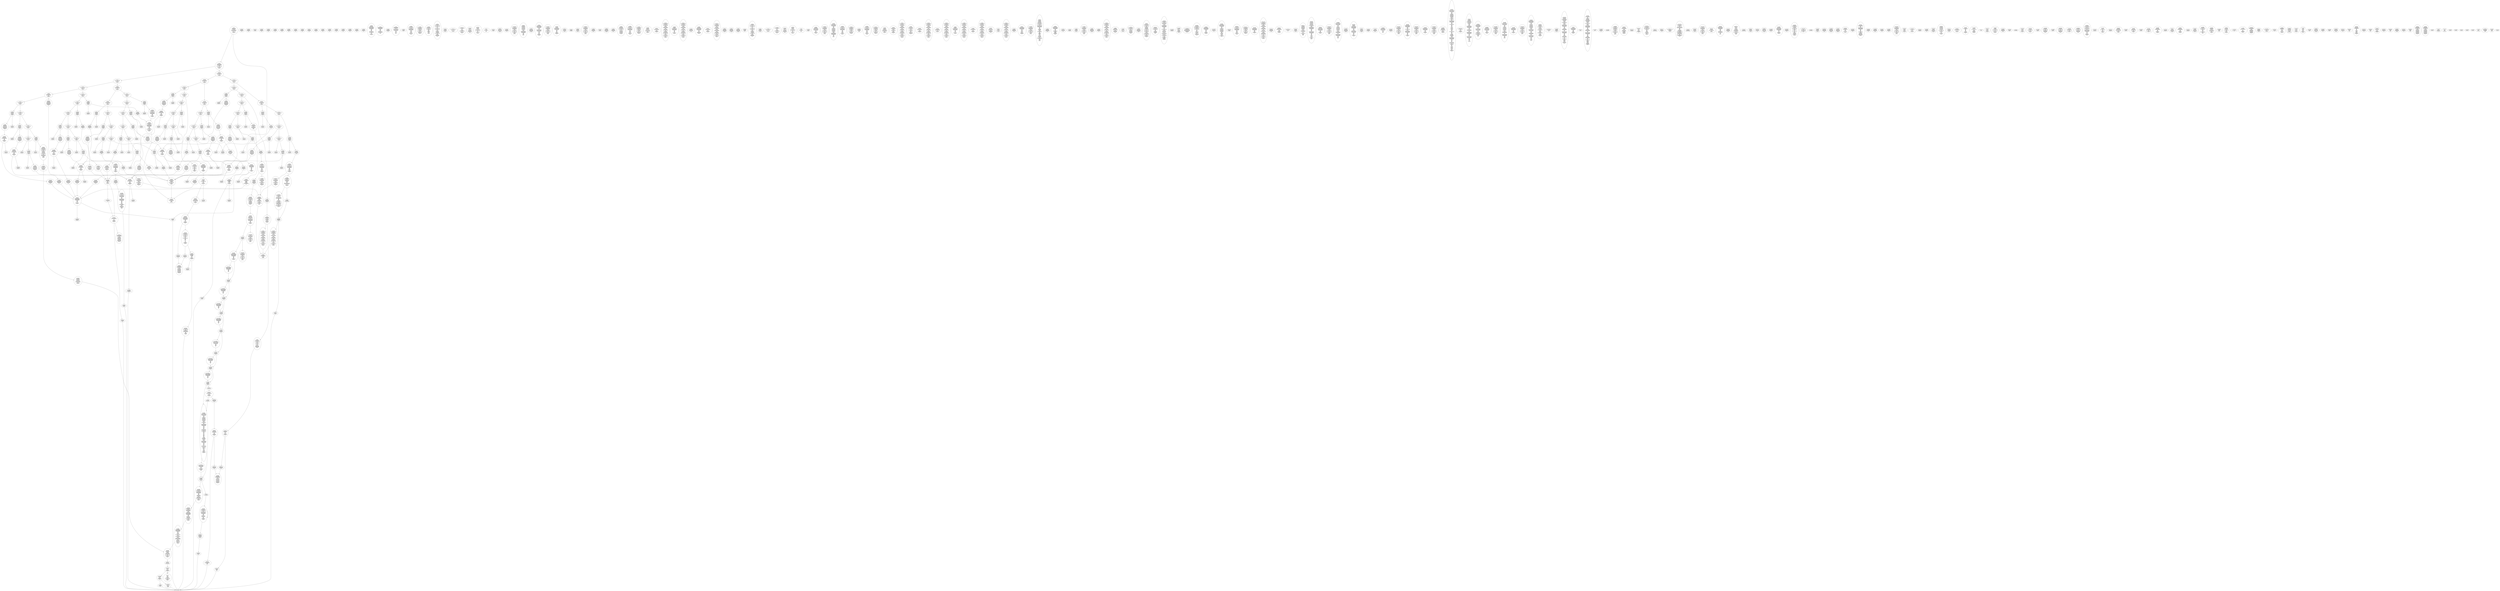 /* Generated by GvGen v.1.0 (https://www.github.com/stricaud/gvgen) */

digraph G {
compound=true;
   node1 [label="[anywhere]"];
   node2 [label="# 0x0
PUSHX Data
PUSHX Data
MSTORE
PUSHX LogicData
CALLDATASIZE
LT
PUSHX Data
JUMPI
"];
   node3 [label="# 0xd
PUSHX Data
CALLDATALOAD
PUSHX BitData
SHR
PUSHX LogicData
GT
PUSHX Data
JUMPI
"];
   node4 [label="# 0x1e
PUSHX LogicData
GT
PUSHX Data
JUMPI
"];
   node5 [label="# 0x29
PUSHX LogicData
GT
PUSHX Data
JUMPI
"];
   node6 [label="# 0x34
PUSHX LogicData
EQ
PUSHX Data
JUMPI
"];
   node7 [label="# 0x3f
PUSHX LogicData
EQ
PUSHX Data
JUMPI
"];
   node8 [label="# 0x4a
PUSHX LogicData
EQ
PUSHX Data
JUMPI
"];
   node9 [label="# 0x55
PUSHX LogicData
EQ
PUSHX Data
JUMPI
"];
   node10 [label="# 0x60
PUSHX LogicData
EQ
PUSHX Data
JUMPI
"];
   node11 [label="# 0x6b
PUSHX Data
REVERT
"];
   node12 [label="# 0x6f
JUMPDEST
PUSHX LogicData
EQ
PUSHX Data
JUMPI
"];
   node13 [label="# 0x7b
PUSHX LogicData
EQ
PUSHX Data
JUMPI
"];
   node14 [label="# 0x86
PUSHX LogicData
EQ
PUSHX Data
JUMPI
"];
   node15 [label="# 0x91
PUSHX LogicData
EQ
PUSHX Data
JUMPI
"];
   node16 [label="# 0x9c
PUSHX LogicData
EQ
PUSHX Data
JUMPI
"];
   node17 [label="# 0xa7
PUSHX Data
REVERT
"];
   node18 [label="# 0xab
JUMPDEST
PUSHX LogicData
GT
PUSHX Data
JUMPI
"];
   node19 [label="# 0xb7
PUSHX LogicData
EQ
PUSHX Data
JUMPI
"];
   node20 [label="# 0xc2
PUSHX LogicData
EQ
PUSHX Data
JUMPI
"];
   node21 [label="# 0xcd
PUSHX LogicData
EQ
PUSHX Data
JUMPI
"];
   node22 [label="# 0xd8
PUSHX LogicData
EQ
PUSHX Data
JUMPI
"];
   node23 [label="# 0xe3
PUSHX LogicData
EQ
PUSHX Data
JUMPI
"];
   node24 [label="# 0xee
PUSHX Data
REVERT
"];
   node25 [label="# 0xf2
JUMPDEST
PUSHX LogicData
EQ
PUSHX Data
JUMPI
"];
   node26 [label="# 0xfe
PUSHX LogicData
EQ
PUSHX Data
JUMPI
"];
   node27 [label="# 0x109
PUSHX LogicData
EQ
PUSHX Data
JUMPI
"];
   node28 [label="# 0x114
PUSHX LogicData
EQ
PUSHX Data
JUMPI
"];
   node29 [label="# 0x11f
PUSHX Data
REVERT
"];
   node30 [label="# 0x123
JUMPDEST
PUSHX LogicData
GT
PUSHX Data
JUMPI
"];
   node31 [label="# 0x12f
PUSHX LogicData
GT
PUSHX Data
JUMPI
"];
   node32 [label="# 0x13a
PUSHX LogicData
EQ
PUSHX Data
JUMPI
"];
   node33 [label="# 0x145
PUSHX LogicData
EQ
PUSHX Data
JUMPI
"];
   node34 [label="# 0x150
PUSHX LogicData
EQ
PUSHX Data
JUMPI
"];
   node35 [label="# 0x15b
PUSHX LogicData
EQ
PUSHX Data
JUMPI
"];
   node36 [label="# 0x166
PUSHX LogicData
EQ
PUSHX Data
JUMPI
"];
   node37 [label="# 0x171
PUSHX Data
REVERT
"];
   node38 [label="# 0x175
JUMPDEST
PUSHX LogicData
EQ
PUSHX Data
JUMPI
"];
   node39 [label="# 0x181
PUSHX LogicData
EQ
PUSHX Data
JUMPI
"];
   node40 [label="# 0x18c
PUSHX LogicData
EQ
PUSHX Data
JUMPI
"];
   node41 [label="# 0x197
PUSHX LogicData
EQ
PUSHX Data
JUMPI
"];
   node42 [label="# 0x1a2
PUSHX Data
REVERT
"];
   node43 [label="# 0x1a6
JUMPDEST
PUSHX LogicData
GT
PUSHX Data
JUMPI
"];
   node44 [label="# 0x1b2
PUSHX LogicData
EQ
PUSHX Data
JUMPI
"];
   node45 [label="# 0x1bd
PUSHX LogicData
EQ
PUSHX Data
JUMPI
"];
   node46 [label="# 0x1c8
PUSHX LogicData
EQ
PUSHX Data
JUMPI
"];
   node47 [label="# 0x1d3
PUSHX LogicData
EQ
PUSHX Data
JUMPI
"];
   node48 [label="# 0x1de
PUSHX LogicData
EQ
PUSHX Data
JUMPI
"];
   node49 [label="# 0x1e9
PUSHX Data
REVERT
"];
   node50 [label="# 0x1ed
JUMPDEST
PUSHX LogicData
EQ
PUSHX Data
JUMPI
"];
   node51 [label="# 0x1f9
PUSHX LogicData
EQ
PUSHX Data
JUMPI
"];
   node52 [label="# 0x204
PUSHX LogicData
EQ
PUSHX Data
JUMPI
"];
   node53 [label="# 0x20f
PUSHX LogicData
EQ
PUSHX Data
JUMPI
"];
   node54 [label="# 0x21a
JUMPDEST
PUSHX Data
REVERT
"];
   node55 [label="# 0x21f
JUMPDEST
CALLVALUE
ISZERO
PUSHX Data
JUMPI
"];
   node56 [label="# 0x227
PUSHX Data
REVERT
"];
   node57 [label="# 0x22b
JUMPDEST
PUSHX Data
PUSHX Data
CALLDATASIZE
PUSHX Data
PUSHX Data
JUMP
"];
   node58 [label="# 0x23a
JUMPDEST
PUSHX Data
JUMP
"];
   node59 [label="# 0x23f
JUMPDEST
PUSHX MemData
MLOAD
ISZERO
ISZERO
MSTORE
PUSHX ArithData
ADD
"];
   node60 [label="# 0x24b
JUMPDEST
PUSHX MemData
MLOAD
SUB
RETURN
"];
   node61 [label="# 0x254
JUMPDEST
CALLVALUE
ISZERO
PUSHX Data
JUMPI
"];
   node62 [label="# 0x25c
PUSHX Data
REVERT
"];
   node63 [label="# 0x260
JUMPDEST
PUSHX Data
PUSHX Data
CALLDATASIZE
PUSHX Data
PUSHX Data
JUMP
"];
   node64 [label="# 0x26f
JUMPDEST
PUSHX Data
JUMP
"];
   node65 [label="# 0x274
JUMPDEST
STOP
"];
   node66 [label="# 0x276
JUMPDEST
CALLVALUE
ISZERO
PUSHX Data
JUMPI
"];
   node67 [label="# 0x27e
PUSHX Data
REVERT
"];
   node68 [label="# 0x282
JUMPDEST
PUSHX Data
PUSHX Data
JUMP
"];
   node69 [label="# 0x28b
JUMPDEST
PUSHX MemData
MLOAD
PUSHX Data
PUSHX Data
JUMP
"];
   node70 [label="# 0x298
JUMPDEST
CALLVALUE
ISZERO
PUSHX Data
JUMPI
"];
   node71 [label="# 0x2a0
PUSHX Data
REVERT
"];
   node72 [label="# 0x2a4
JUMPDEST
PUSHX Data
PUSHX Data
CALLDATASIZE
PUSHX Data
PUSHX Data
JUMP
"];
   node73 [label="# 0x2b3
JUMPDEST
PUSHX Data
JUMP
"];
   node74 [label="# 0x2b8
JUMPDEST
PUSHX MemData
MLOAD
PUSHX ArithData
PUSHX BitData
PUSHX BitData
SHL
SUB
AND
MSTORE
PUSHX ArithData
ADD
PUSHX Data
JUMP
"];
   node75 [label="# 0x2d0
JUMPDEST
CALLVALUE
ISZERO
PUSHX Data
JUMPI
"];
   node76 [label="# 0x2d8
PUSHX Data
REVERT
"];
   node77 [label="# 0x2dc
JUMPDEST
PUSHX Data
PUSHX Data
CALLDATASIZE
PUSHX Data
PUSHX Data
JUMP
"];
   node78 [label="# 0x2eb
JUMPDEST
PUSHX Data
JUMP
"];
   node79 [label="# 0x2f0
JUMPDEST
CALLVALUE
ISZERO
PUSHX Data
JUMPI
"];
   node80 [label="# 0x2f8
PUSHX Data
REVERT
"];
   node81 [label="# 0x2fc
JUMPDEST
PUSHX Data
PUSHX Data
JUMP
"];
   node82 [label="# 0x305
JUMPDEST
PUSHX MemData
MLOAD
MSTORE
PUSHX ArithData
ADD
PUSHX Data
JUMP
"];
   node83 [label="# 0x313
JUMPDEST
CALLVALUE
ISZERO
PUSHX Data
JUMPI
"];
   node84 [label="# 0x31b
PUSHX Data
REVERT
"];
   node85 [label="# 0x31f
JUMPDEST
PUSHX StorData
SLOAD
PUSHX StorData
SLOAD
SUB
PUSHX BitData
NOT
ADD
PUSHX Data
JUMP
"];
   node86 [label="# 0x330
JUMPDEST
CALLVALUE
ISZERO
PUSHX Data
JUMPI
"];
   node87 [label="# 0x338
PUSHX Data
REVERT
"];
   node88 [label="# 0x33c
JUMPDEST
PUSHX Data
PUSHX Data
CALLDATASIZE
PUSHX Data
PUSHX Data
JUMP
"];
   node89 [label="# 0x34b
JUMPDEST
PUSHX Data
JUMP
"];
   node90 [label="# 0x350
JUMPDEST
CALLVALUE
ISZERO
PUSHX Data
JUMPI
"];
   node91 [label="# 0x358
PUSHX Data
REVERT
"];
   node92 [label="# 0x35c
JUMPDEST
PUSHX Data
PUSHX Data
CALLDATASIZE
PUSHX Data
PUSHX Data
JUMP
"];
   node93 [label="# 0x36b
JUMPDEST
PUSHX Data
JUMP
"];
   node94 [label="# 0x370
JUMPDEST
CALLVALUE
ISZERO
PUSHX Data
JUMPI
"];
   node95 [label="# 0x378
PUSHX Data
REVERT
"];
   node96 [label="# 0x37c
JUMPDEST
PUSHX Data
PUSHX Data
JUMP
"];
   node97 [label="# 0x386
JUMPDEST
CALLVALUE
ISZERO
PUSHX Data
JUMPI
"];
   node98 [label="# 0x38e
PUSHX Data
REVERT
"];
   node99 [label="# 0x392
JUMPDEST
PUSHX Data
PUSHX Data
JUMP
"];
   node100 [label="# 0x39b
JUMPDEST
CALLVALUE
ISZERO
PUSHX Data
JUMPI
"];
   node101 [label="# 0x3a3
PUSHX Data
REVERT
"];
   node102 [label="# 0x3a7
JUMPDEST
PUSHX Data
PUSHX Data
CALLDATASIZE
PUSHX Data
PUSHX Data
JUMP
"];
   node103 [label="# 0x3b6
JUMPDEST
PUSHX Data
JUMP
"];
   node104 [label="# 0x3bb
JUMPDEST
CALLVALUE
ISZERO
PUSHX Data
JUMPI
"];
   node105 [label="# 0x3c3
PUSHX Data
REVERT
"];
   node106 [label="# 0x3c7
JUMPDEST
PUSHX Data
PUSHX Data
JUMP
"];
   node107 [label="# 0x3d0
JUMPDEST
CALLVALUE
ISZERO
PUSHX Data
JUMPI
"];
   node108 [label="# 0x3d8
PUSHX Data
REVERT
"];
   node109 [label="# 0x3dc
JUMPDEST
PUSHX Data
PUSHX Data
CALLDATASIZE
PUSHX Data
PUSHX Data
JUMP
"];
   node110 [label="# 0x3eb
JUMPDEST
PUSHX Data
JUMP
"];
   node111 [label="# 0x3f0
JUMPDEST
PUSHX Data
PUSHX Data
JUMP
"];
   node112 [label="# 0x3f8
JUMPDEST
CALLVALUE
ISZERO
PUSHX Data
JUMPI
"];
   node113 [label="# 0x400
PUSHX Data
REVERT
"];
   node114 [label="# 0x404
JUMPDEST
PUSHX StorData
SLOAD
PUSHX Data
PUSHX BitData
AND
JUMP
"];
   node115 [label="# 0x412
JUMPDEST
CALLVALUE
ISZERO
PUSHX Data
JUMPI
"];
   node116 [label="# 0x41a
PUSHX Data
REVERT
"];
   node117 [label="# 0x41e
JUMPDEST
PUSHX Data
PUSHX Data
CALLDATASIZE
PUSHX Data
PUSHX Data
JUMP
"];
   node118 [label="# 0x42d
JUMPDEST
PUSHX Data
JUMP
"];
   node119 [label="# 0x432
JUMPDEST
CALLVALUE
ISZERO
PUSHX Data
JUMPI
"];
   node120 [label="# 0x43a
PUSHX Data
REVERT
"];
   node121 [label="# 0x43e
JUMPDEST
PUSHX Data
PUSHX Data
JUMP
"];
   node122 [label="# 0x447
JUMPDEST
CALLVALUE
ISZERO
PUSHX Data
JUMPI
"];
   node123 [label="# 0x44f
PUSHX Data
REVERT
"];
   node124 [label="# 0x453
JUMPDEST
PUSHX Data
PUSHX Data
JUMP
"];
   node125 [label="# 0x45c
JUMPDEST
CALLVALUE
ISZERO
PUSHX Data
JUMPI
"];
   node126 [label="# 0x464
PUSHX Data
REVERT
"];
   node127 [label="# 0x468
JUMPDEST
PUSHX Data
PUSHX Data
CALLDATASIZE
PUSHX Data
PUSHX Data
JUMP
"];
   node128 [label="# 0x477
JUMPDEST
PUSHX Data
JUMP
"];
   node129 [label="# 0x47c
JUMPDEST
CALLVALUE
ISZERO
PUSHX Data
JUMPI
"];
   node130 [label="# 0x484
PUSHX Data
REVERT
"];
   node131 [label="# 0x488
JUMPDEST
PUSHX Data
PUSHX Data
JUMP
"];
   node132 [label="# 0x491
JUMPDEST
CALLVALUE
ISZERO
PUSHX Data
JUMPI
"];
   node133 [label="# 0x499
PUSHX Data
REVERT
"];
   node134 [label="# 0x49d
JUMPDEST
PUSHX StorData
SLOAD
PUSHX ArithData
PUSHX BitData
PUSHX BitData
SHL
SUB
AND
PUSHX Data
JUMP
"];
   node135 [label="# 0x4af
JUMPDEST
CALLVALUE
ISZERO
PUSHX Data
JUMPI
"];
   node136 [label="# 0x4b7
PUSHX Data
REVERT
"];
   node137 [label="# 0x4bb
JUMPDEST
PUSHX Data
PUSHX Data
CALLDATASIZE
PUSHX Data
PUSHX Data
JUMP
"];
   node138 [label="# 0x4ca
JUMPDEST
PUSHX Data
JUMP
"];
   node139 [label="# 0x4cf
JUMPDEST
CALLVALUE
ISZERO
PUSHX Data
JUMPI
"];
   node140 [label="# 0x4d7
PUSHX Data
REVERT
"];
   node141 [label="# 0x4db
JUMPDEST
PUSHX Data
PUSHX Data
CALLDATASIZE
PUSHX Data
PUSHX Data
JUMP
"];
   node142 [label="# 0x4ea
JUMPDEST
PUSHX Data
JUMP
"];
   node143 [label="# 0x4ef
JUMPDEST
CALLVALUE
ISZERO
PUSHX Data
JUMPI
"];
   node144 [label="# 0x4f7
PUSHX Data
REVERT
"];
   node145 [label="# 0x4fb
JUMPDEST
PUSHX Data
PUSHX Data
JUMP
"];
   node146 [label="# 0x504
JUMPDEST
CALLVALUE
ISZERO
PUSHX Data
JUMPI
"];
   node147 [label="# 0x50c
PUSHX Data
REVERT
"];
   node148 [label="# 0x510
JUMPDEST
PUSHX Data
PUSHX StorData
SLOAD
JUMP
"];
   node149 [label="# 0x51a
JUMPDEST
PUSHX Data
PUSHX Data
CALLDATASIZE
PUSHX Data
PUSHX Data
JUMP
"];
   node150 [label="# 0x528
JUMPDEST
PUSHX Data
JUMP
"];
   node151 [label="# 0x52d
JUMPDEST
CALLVALUE
ISZERO
PUSHX Data
JUMPI
"];
   node152 [label="# 0x535
PUSHX Data
REVERT
"];
   node153 [label="# 0x539
JUMPDEST
PUSHX Data
PUSHX Data
CALLDATASIZE
PUSHX Data
PUSHX Data
JUMP
"];
   node154 [label="# 0x548
JUMPDEST
PUSHX Data
JUMP
"];
   node155 [label="# 0x54d
JUMPDEST
CALLVALUE
ISZERO
PUSHX Data
JUMPI
"];
   node156 [label="# 0x555
PUSHX Data
REVERT
"];
   node157 [label="# 0x559
JUMPDEST
PUSHX Data
PUSHX Data
CALLDATASIZE
PUSHX Data
PUSHX Data
JUMP
"];
   node158 [label="# 0x568
JUMPDEST
PUSHX Data
JUMP
"];
   node159 [label="# 0x56d
JUMPDEST
CALLVALUE
ISZERO
PUSHX Data
JUMPI
"];
   node160 [label="# 0x575
PUSHX Data
REVERT
"];
   node161 [label="# 0x579
JUMPDEST
PUSHX Data
PUSHX MemData
MLOAD
PUSHX ArithData
ADD
PUSHX Data
MSTORE
PUSHX Data
MSTORE
PUSHX ArithData
ADD
PUSHX BitData
PUSHX BitData
SHL
MSTORE
JUMP
"];
   node162 [label="# 0x59e
JUMPDEST
CALLVALUE
ISZERO
PUSHX Data
JUMPI
"];
   node163 [label="# 0x5a6
PUSHX Data
REVERT
"];
   node164 [label="# 0x5aa
JUMPDEST
PUSHX Data
PUSHX Data
CALLDATASIZE
PUSHX Data
PUSHX Data
JUMP
"];
   node165 [label="# 0x5b9
JUMPDEST
PUSHX Data
JUMP
"];
   node166 [label="# 0x5be
JUMPDEST
CALLVALUE
ISZERO
PUSHX Data
JUMPI
"];
   node167 [label="# 0x5c6
PUSHX Data
REVERT
"];
   node168 [label="# 0x5ca
JUMPDEST
PUSHX Data
PUSHX Data
JUMP
"];
   node169 [label="# 0x5e6
JUMPDEST
CALLVALUE
ISZERO
PUSHX Data
JUMPI
"];
   node170 [label="# 0x5ee
PUSHX Data
REVERT
"];
   node171 [label="# 0x5f2
JUMPDEST
PUSHX Data
PUSHX Data
JUMP
"];
   node172 [label="# 0x5fb
JUMPDEST
CALLVALUE
ISZERO
PUSHX Data
JUMPI
"];
   node173 [label="# 0x603
PUSHX Data
REVERT
"];
   node174 [label="# 0x607
JUMPDEST
PUSHX Data
PUSHX Data
CALLDATASIZE
PUSHX Data
PUSHX Data
JUMP
"];
   node175 [label="# 0x616
JUMPDEST
PUSHX Data
JUMP
"];
   node176 [label="# 0x61b
JUMPDEST
CALLVALUE
ISZERO
PUSHX Data
JUMPI
"];
   node177 [label="# 0x623
PUSHX Data
REVERT
"];
   node178 [label="# 0x627
JUMPDEST
PUSHX Data
PUSHX Data
CALLDATASIZE
PUSHX Data
PUSHX Data
JUMP
"];
   node179 [label="# 0x636
JUMPDEST
PUSHX Data
JUMP
"];
   node180 [label="# 0x63b
JUMPDEST
CALLVALUE
ISZERO
PUSHX Data
JUMPI
"];
   node181 [label="# 0x643
PUSHX Data
REVERT
"];
   node182 [label="# 0x647
JUMPDEST
PUSHX Data
PUSHX Data
JUMP
"];
   node183 [label="# 0x650
JUMPDEST
PUSHX Data
PUSHX ArithData
PUSHX BitData
PUSHX BitData
SHL
SUB
NOT
AND
PUSHX BitData
PUSHX BitData
SHL
EQ
PUSHX Data
JUMPI
"];
   node184 [label="# 0x66c
PUSHX ArithData
PUSHX BitData
PUSHX BitData
SHL
SUB
NOT
AND
PUSHX BitData
PUSHX BitData
SHL
EQ
"];
   node185 [label="# 0x681
JUMPDEST
PUSHX Data
JUMPI
"];
   node186 [label="# 0x687
PUSHX BitData
PUSHX BitData
SHL
PUSHX ArithData
PUSHX BitData
PUSHX BitData
SHL
SUB
NOT
AND
EQ
"];
   node187 [label="# 0x69c
JUMPDEST
JUMP
"];
   node188 [label="# 0x6a2
JUMPDEST
PUSHX StorData
SLOAD
PUSHX ArithData
PUSHX BitData
PUSHX BitData
SHL
SUB
AND
CALLER
EQ
PUSHX Data
JUMPI
"];
   node189 [label="# 0x6b5
PUSHX MemData
MLOAD
PUSHX BitData
PUSHX BitData
SHL
MSTORE
PUSHX ArithData
ADD
PUSHX Data
PUSHX Data
JUMP
"];
   node190 [label="# 0x6cc
JUMPDEST
PUSHX MemData
MLOAD
SUB
REVERT
"];
   node191 [label="# 0x6d5
JUMPDEST
PUSHX StorData
SLOAD
PUSHX BitData
NOT
AND
ISZERO
ISZERO
OR
SSTORE
JUMP
"];
   node192 [label="# 0x6e8
JUMPDEST
PUSHX Data
PUSHX StorData
SLOAD
PUSHX Data
PUSHX Data
JUMP
"];
   node193 [label="# 0x6f7
JUMPDEST
PUSHX ArithData
ADD
PUSHX ArithData
DIV
MUL
PUSHX ArithData
ADD
PUSHX MemData
MLOAD
ADD
PUSHX Data
MSTORE
MSTORE
PUSHX ArithData
ADD
SLOAD
PUSHX Data
PUSHX Data
JUMP
"];
   node194 [label="# 0x723
JUMPDEST
ISZERO
PUSHX Data
JUMPI
"];
   node195 [label="# 0x72a
PUSHX LogicData
LT
PUSHX Data
JUMPI
"];
   node196 [label="# 0x732
PUSHX ArithData
SLOAD
DIV
MUL
MSTORE
PUSHX ArithData
ADD
PUSHX Data
JUMP
"];
   node197 [label="# 0x745
JUMPDEST
ADD
PUSHX Data
MSTORE
PUSHX Data
PUSHX Data
SHA3
"];
   node198 [label="# 0x753
JUMPDEST
SLOAD
MSTORE
PUSHX ArithData
ADD
PUSHX ArithData
ADD
GT
PUSHX Data
JUMPI
"];
   node199 [label="# 0x767
SUB
PUSHX BitData
AND
ADD
"];
   node200 [label="# 0x770
JUMPDEST
JUMP
"];
   node201 [label="# 0x77a
JUMPDEST
PUSHX Data
PUSHX Data
PUSHX Data
JUMP
"];
   node202 [label="# 0x785
JUMPDEST
PUSHX Data
JUMPI
"];
   node203 [label="# 0x78a
PUSHX MemData
MLOAD
PUSHX BitData
PUSHX BitData
SHL
MSTORE
PUSHX ArithData
ADD
PUSHX MemData
MLOAD
SUB
REVERT
"];
   node204 [label="# 0x7a2
JUMPDEST
PUSHX Data
MSTORE
PUSHX Data
PUSHX Data
MSTORE
PUSHX Data
SHA3
SLOAD
PUSHX ArithData
PUSHX BitData
PUSHX BitData
SHL
SUB
AND
JUMP
"];
   node205 [label="# 0x7be
JUMPDEST
PUSHX Data
PUSHX Data
PUSHX Data
JUMP
"];
   node206 [label="# 0x7c9
JUMPDEST
PUSHX ArithData
PUSHX BitData
PUSHX BitData
SHL
SUB
AND
PUSHX ArithData
PUSHX BitData
PUSHX BitData
SHL
SUB
AND
EQ
ISZERO
PUSHX Data
JUMPI
"];
   node207 [label="# 0x7e6
PUSHX MemData
MLOAD
PUSHX BitData
PUSHX BitData
SHL
MSTORE
PUSHX ArithData
ADD
PUSHX MemData
MLOAD
SUB
REVERT
"];
   node208 [label="# 0x7fe
JUMPDEST
CALLER
PUSHX ArithData
PUSHX BitData
PUSHX BitData
SHL
SUB
AND
EQ
ISZERO
PUSHX Data
JUMPI
"];
   node209 [label="# 0x812
PUSHX Data
CALLER
PUSHX Data
JUMP
"];
   node210 [label="# 0x81c
JUMPDEST
ISZERO
"];
   node211 [label="# 0x81e
JUMPDEST
ISZERO
PUSHX Data
JUMPI
"];
   node212 [label="# 0x824
PUSHX MemData
MLOAD
PUSHX BitData
PUSHX BitData
SHL
MSTORE
PUSHX ArithData
ADD
PUSHX MemData
MLOAD
SUB
REVERT
"];
   node213 [label="# 0x83c
JUMPDEST
PUSHX Data
PUSHX Data
JUMP
"];
   node214 [label="# 0x847
JUMPDEST
JUMP
"];
   node215 [label="# 0x84c
JUMPDEST
PUSHX Data
PUSHX Data
PUSHX Data
JUMP
"];
   node216 [label="# 0x857
JUMPDEST
PUSHX Data
PUSHX Data
JUMP
"];
   node217 [label="# 0x862
JUMPDEST
PUSHX StorData
SLOAD
PUSHX ArithData
PUSHX BitData
PUSHX BitData
SHL
SUB
AND
CALLER
EQ
PUSHX Data
JUMPI
"];
   node218 [label="# 0x875
PUSHX MemData
MLOAD
PUSHX BitData
PUSHX BitData
SHL
MSTORE
PUSHX ArithData
ADD
PUSHX Data
PUSHX Data
JUMP
"];
   node219 [label="# 0x88c
JUMPDEST
PUSHX MemData
MLOAD
SELFBALANCE
PUSHX Data
CALLER
GAS
CALL
RETURNDATASIZE
PUSHX LogicData
EQ
PUSHX Data
JUMPI
"];
   node220 [label="# 0x8af
PUSHX MemData
MLOAD
PUSHX BitData
NOT
PUSHX ArithData
RETURNDATASIZE
ADD
AND
ADD
PUSHX Data
MSTORE
RETURNDATASIZE
MSTORE
RETURNDATASIZE
PUSHX Data
PUSHX ArithData
ADD
RETURNDATACOPY
PUSHX Data
JUMP
"];
   node221 [label="# 0x8d0
JUMPDEST
PUSHX Data
"];
   node222 [label="# 0x8d5
JUMPDEST
PUSHX Data
JUMPI
"];
   node223 [label="# 0x8df
PUSHX MemData
MLOAD
PUSHX BitData
PUSHX BitData
SHL
MSTORE
PUSHX Data
PUSHX ArithData
ADD
MSTORE
PUSHX Data
PUSHX ArithData
ADD
MSTORE
PUSHX BitData
PUSHX BitData
SHL
PUSHX ArithData
ADD
MSTORE
PUSHX ArithData
ADD
PUSHX Data
JUMP
"];
   node224 [label="# 0x917
JUMPDEST
JUMP
"];
   node225 [label="# 0x91b
JUMPDEST
PUSHX Data
PUSHX MemData
MLOAD
PUSHX ArithData
ADD
PUSHX Data
MSTORE
PUSHX Data
MSTORE
PUSHX Data
JUMP
"];
   node226 [label="# 0x936
JUMPDEST
PUSHX StorData
SLOAD
PUSHX ArithData
PUSHX BitData
PUSHX BitData
SHL
SUB
AND
CALLER
EQ
PUSHX Data
JUMPI
"];
   node227 [label="# 0x949
PUSHX MemData
MLOAD
PUSHX BitData
PUSHX BitData
SHL
MSTORE
PUSHX ArithData
ADD
PUSHX Data
PUSHX Data
JUMP
"];
   node228 [label="# 0x960
JUMPDEST
MLOAD
PUSHX Data
PUSHX Data
PUSHX ArithData
ADD
PUSHX Data
JUMP
"];
   node229 [label="# 0x973
JUMPDEST
PUSHX StorData
SLOAD
CALLER
PUSHX BitData
AND
ISZERO
PUSHX Data
JUMPI
"];
   node230 [label="# 0x981
PUSHX MemData
MLOAD
PUSHX BitData
PUSHX BitData
SHL
MSTORE
PUSHX Data
PUSHX ArithData
ADD
MSTORE
PUSHX Data
PUSHX ArithData
ADD
MSTORE
PUSHX BitData
PUSHX BitData
SHL
PUSHX ArithData
ADD
MSTORE
PUSHX ArithData
ADD
PUSHX Data
JUMP
"];
   node231 [label="# 0x9b1
JUMPDEST
PUSHX StorData
SLOAD
PUSHX StorData
SLOAD
SUB
PUSHX BitData
NOT
ADD
PUSHX Data
PUSHX Data
PUSHX Data
JUMP
"];
   node232 [label="# 0x9c7
JUMPDEST
PUSHX LogicData
LT
ISZERO
PUSHX Data
JUMPI
"];
   node233 [label="# 0x9d1
PUSHX MemData
MLOAD
PUSHX BitData
PUSHX BitData
SHL
MSTORE
PUSHX Data
PUSHX ArithData
ADD
MSTORE
PUSHX Data
PUSHX ArithData
ADD
MSTORE
PUSHX BitData
PUSHX BitData
SHL
PUSHX ArithData
ADD
MSTORE
PUSHX ArithData
ADD
PUSHX Data
JUMP
"];
   node234 [label="# 0xa0d
JUMPDEST
ORIGIN
PUSHX ArithData
PUSHX BitData
PUSHX BitData
SHL
SUB
AND
EQ
PUSHX Data
JUMPI
"];
   node235 [label="# 0xa1e
PUSHX MemData
MLOAD
PUSHX BitData
PUSHX BitData
SHL
MSTORE
PUSHX Data
PUSHX ArithData
ADD
MSTORE
PUSHX Data
PUSHX ArithData
ADD
MSTORE
PUSHX BitData
PUSHX BitData
SHL
PUSHX ArithData
ADD
MSTORE
PUSHX ArithData
ADD
PUSHX Data
JUMP
"];
   node236 [label="# 0xa54
JUMPDEST
PUSHX Data
PUSHX Data
JUMP
"];
   node237 [label="# 0xa5d
JUMPDEST
PUSHX Data
PUSHX ArithData
PUSHX BitData
PUSHX BitData
SHL
SUB
AND
PUSHX Data
PUSHX Data
JUMP
"];
   node238 [label="# 0xa71
JUMPDEST
PUSHX LogicData
LT
ISZERO
PUSHX Data
JUMPI
"];
   node239 [label="# 0xa7a
PUSHX MemData
MLOAD
PUSHX BitData
PUSHX BitData
SHL
MSTORE
PUSHX Data
PUSHX ArithData
ADD
MSTORE
PUSHX Data
PUSHX ArithData
ADD
MSTORE
PUSHX Data
PUSHX ArithData
ADD
MSTORE
PUSHX ArithData
ADD
PUSHX Data
JUMP
"];
   node240 [label="# 0xac1
JUMPDEST
PUSHX Data
PUSHX Data
PUSHX Data
JUMP
"];
   node241 [label="# 0xacc
JUMPDEST
PUSHX Data
PUSHX Data
PUSHX Data
JUMP
"];
   node242 [label="# 0xad7
JUMPDEST
JUMP
"];
   node243 [label="# 0xada
JUMPDEST
PUSHX Data
PUSHX Data
PUSHX Data
JUMP
"];
   node244 [label="# 0xae5
JUMPDEST
MLOAD
JUMP
"];
   node245 [label="# 0xaec
JUMPDEST
PUSHX StorData
SLOAD
PUSHX ArithData
PUSHX BitData
PUSHX BitData
SHL
SUB
AND
CALLER
EQ
PUSHX Data
JUMPI
"];
   node246 [label="# 0xaff
PUSHX MemData
MLOAD
PUSHX BitData
PUSHX BitData
SHL
MSTORE
PUSHX ArithData
ADD
PUSHX Data
PUSHX Data
JUMP
"];
   node247 [label="# 0xb16
JUMPDEST
PUSHX Data
CALLER
PUSHX Data
PUSHX Data
JUMP
"];
   node248 [label="# 0xb21
JUMPDEST
JUMP
"];
   node249 [label="# 0xb23
JUMPDEST
PUSHX StorData
SLOAD
PUSHX Data
PUSHX Data
JUMP
"];
   node250 [label="# 0xb30
JUMPDEST
PUSHX ArithData
ADD
PUSHX ArithData
DIV
MUL
PUSHX ArithData
ADD
PUSHX MemData
MLOAD
ADD
PUSHX Data
MSTORE
MSTORE
PUSHX ArithData
ADD
SLOAD
PUSHX Data
PUSHX Data
JUMP
"];
   node251 [label="# 0xb5c
JUMPDEST
ISZERO
PUSHX Data
JUMPI
"];
   node252 [label="# 0xb63
PUSHX LogicData
LT
PUSHX Data
JUMPI
"];
   node253 [label="# 0xb6b
PUSHX ArithData
SLOAD
DIV
MUL
MSTORE
PUSHX ArithData
ADD
PUSHX Data
JUMP
"];
   node254 [label="# 0xb7e
JUMPDEST
ADD
PUSHX Data
MSTORE
PUSHX Data
PUSHX Data
SHA3
"];
   node255 [label="# 0xb8c
JUMPDEST
SLOAD
MSTORE
PUSHX ArithData
ADD
PUSHX ArithData
ADD
GT
PUSHX Data
JUMPI
"];
   node256 [label="# 0xba0
SUB
PUSHX BitData
AND
ADD
"];
   node257 [label="# 0xba9
JUMPDEST
JUMP
"];
   node258 [label="# 0xbb1
JUMPDEST
PUSHX Data
PUSHX ArithData
PUSHX BitData
PUSHX BitData
SHL
SUB
AND
PUSHX Data
JUMPI
"];
   node259 [label="# 0xbc2
PUSHX MemData
MLOAD
PUSHX BitData
PUSHX BitData
SHL
MSTORE
PUSHX ArithData
ADD
PUSHX MemData
MLOAD
SUB
REVERT
"];
   node260 [label="# 0xbda
JUMPDEST
PUSHX ArithData
PUSHX BitData
PUSHX BitData
SHL
SUB
AND
PUSHX Data
MSTORE
PUSHX Data
PUSHX Data
MSTORE
PUSHX Data
SHA3
SLOAD
PUSHX ArithData
PUSHX BitData
PUSHX BitData
SHL
SUB
AND
JUMP
"];
   node261 [label="# 0xbff
JUMPDEST
PUSHX StorData
SLOAD
PUSHX ArithData
PUSHX BitData
PUSHX BitData
SHL
SUB
AND
CALLER
EQ
PUSHX Data
JUMPI
"];
   node262 [label="# 0xc12
PUSHX MemData
MLOAD
PUSHX BitData
PUSHX BitData
SHL
MSTORE
PUSHX ArithData
ADD
PUSHX Data
PUSHX Data
JUMP
"];
   node263 [label="# 0xc29
JUMPDEST
PUSHX Data
PUSHX Data
PUSHX Data
JUMP
"];
   node264 [label="# 0xc33
JUMPDEST
PUSHX StorData
SLOAD
PUSHX ArithData
PUSHX BitData
PUSHX BitData
SHL
SUB
AND
CALLER
EQ
PUSHX Data
JUMPI
"];
   node265 [label="# 0xc46
PUSHX MemData
MLOAD
PUSHX BitData
PUSHX BitData
SHL
MSTORE
PUSHX ArithData
ADD
PUSHX Data
PUSHX Data
JUMP
"];
   node266 [label="# 0xc5d
JUMPDEST
PUSHX Data
SSTORE
JUMP
"];
   node267 [label="# 0xc62
JUMPDEST
PUSHX StorData
SLOAD
PUSHX ArithData
PUSHX BitData
PUSHX BitData
SHL
SUB
AND
CALLER
EQ
PUSHX Data
JUMPI
"];
   node268 [label="# 0xc75
PUSHX MemData
MLOAD
PUSHX BitData
PUSHX BitData
SHL
MSTORE
PUSHX ArithData
ADD
PUSHX Data
PUSHX Data
JUMP
"];
   node269 [label="# 0xc8c
JUMPDEST
MLOAD
PUSHX Data
PUSHX Data
PUSHX ArithData
ADD
PUSHX Data
JUMP
"];
   node270 [label="# 0xc9f
JUMPDEST
PUSHX Data
PUSHX StorData
SLOAD
PUSHX Data
PUSHX Data
JUMP
"];
   node271 [label="# 0xcae
JUMPDEST
PUSHX StorData
SLOAD
CALLER
PUSHX BitData
AND
ISZERO
PUSHX Data
JUMPI
"];
   node272 [label="# 0xcbc
PUSHX MemData
MLOAD
PUSHX BitData
PUSHX BitData
SHL
MSTORE
PUSHX Data
PUSHX ArithData
ADD
MSTORE
PUSHX Data
PUSHX ArithData
ADD
MSTORE
PUSHX BitData
PUSHX BitData
SHL
PUSHX ArithData
ADD
MSTORE
PUSHX ArithData
ADD
PUSHX Data
JUMP
"];
   node273 [label="# 0xcec
JUMPDEST
PUSHX StorData
SLOAD
PUSHX StorData
SLOAD
SUB
PUSHX BitData
NOT
ADD
PUSHX Data
PUSHX Data
JUMP
"];
   node274 [label="# 0xd04
JUMPDEST
PUSHX LogicData
LT
ISZERO
PUSHX Data
JUMPI
"];
   node275 [label="# 0xd0e
PUSHX MemData
MLOAD
PUSHX BitData
PUSHX BitData
SHL
MSTORE
PUSHX Data
PUSHX ArithData
ADD
MSTORE
PUSHX Data
PUSHX ArithData
ADD
MSTORE
PUSHX BitData
PUSHX BitData
SHL
PUSHX ArithData
ADD
MSTORE
PUSHX ArithData
ADD
PUSHX Data
JUMP
"];
   node276 [label="# 0xd4a
JUMPDEST
PUSHX LogicData
GT
PUSHX Data
JUMPI
"];
   node277 [label="# 0xd53
PUSHX MemData
MLOAD
PUSHX BitData
PUSHX BitData
SHL
MSTORE
PUSHX Data
PUSHX ArithData
ADD
MSTORE
PUSHX Data
PUSHX ArithData
ADD
MSTORE
PUSHX BitData
PUSHX BitData
SHL
PUSHX ArithData
ADD
MSTORE
PUSHX ArithData
ADD
PUSHX Data
JUMP
"];
   node278 [label="# 0xd87
JUMPDEST
ORIGIN
PUSHX ArithData
PUSHX BitData
PUSHX BitData
SHL
SUB
AND
EQ
PUSHX Data
JUMPI
"];
   node279 [label="# 0xd98
PUSHX MemData
MLOAD
PUSHX BitData
PUSHX BitData
SHL
MSTORE
PUSHX Data
PUSHX ArithData
ADD
MSTORE
PUSHX Data
PUSHX ArithData
ADD
MSTORE
PUSHX BitData
PUSHX BitData
SHL
PUSHX ArithData
ADD
MSTORE
PUSHX ArithData
ADD
PUSHX Data
JUMP
"];
   node280 [label="# 0xdce
JUMPDEST
PUSHX LogicData
LT
ISZERO
PUSHX Data
JUMPI
"];
   node281 [label="# 0xdd8
PUSHX MemData
MLOAD
PUSHX BitData
PUSHX BitData
SHL
MSTORE
PUSHX Data
PUSHX ArithData
ADD
MSTORE
PUSHX Data
PUSHX ArithData
ADD
MSTORE
PUSHX BitData
PUSHX BitData
SHL
PUSHX ArithData
ADD
MSTORE
PUSHX ArithData
ADD
PUSHX Data
JUMP
"];
   node282 [label="# 0xe18
JUMPDEST
CALLVALUE
PUSHX StorData
SLOAD
PUSHX Data
PUSHX Data
JUMP
"];
   node283 [label="# 0xe27
JUMPDEST
EQ
PUSHX Data
JUMPI
"];
   node284 [label="# 0xe2d
PUSHX MemData
MLOAD
PUSHX BitData
PUSHX BitData
SHL
MSTORE
PUSHX Data
PUSHX ArithData
ADD
MSTORE
PUSHX Data
PUSHX ArithData
ADD
MSTORE
PUSHX BitData
PUSHX BitData
SHL
PUSHX ArithData
ADD
MSTORE
PUSHX ArithData
ADD
PUSHX Data
JUMP
"];
   node285 [label="# 0xe6d
JUMPDEST
PUSHX Data
PUSHX Data
JUMP
"];
   node286 [label="# 0xe77
JUMPDEST
PUSHX ArithData
PUSHX BitData
PUSHX BitData
SHL
SUB
AND
CALLER
EQ
ISZERO
PUSHX Data
JUMPI
"];
   node287 [label="# 0xe89
PUSHX MemData
MLOAD
PUSHX BitData
PUSHX BitData
SHL
MSTORE
PUSHX ArithData
ADD
PUSHX MemData
MLOAD
SUB
REVERT
"];
   node288 [label="# 0xea1
JUMPDEST
CALLER
PUSHX Data
MSTORE
PUSHX Data
PUSHX ArithData
MSTORE
PUSHX MemData
SHA3
PUSHX ArithData
PUSHX BitData
PUSHX BitData
SHL
SUB
AND
MSTORE
MSTORE
SHA3
SLOAD
PUSHX BitData
NOT
AND
ISZERO
ISZERO
OR
SSTORE
MLOAD
MSTORE
PUSHX Data
ADD
PUSHX MemData
MLOAD
SUB
LOGX
JUMP
"];
   node289 [label="# 0xf0d
JUMPDEST
PUSHX Data
PUSHX Data
JUMP
"];
   node290 [label="# 0xf18
JUMPDEST
PUSHX ArithData
PUSHX BitData
PUSHX BitData
SHL
SUB
AND
EXTCODESIZE
ISZERO
ISZERO
ISZERO
PUSHX Data
JUMPI
"];
   node291 [label="# 0xf2c
PUSHX Data
PUSHX Data
JUMP
"];
   node292 [label="# 0xf38
JUMPDEST
ISZERO
"];
   node293 [label="# 0xf3a
JUMPDEST
ISZERO
PUSHX Data
JUMPI
"];
   node294 [label="# 0xf40
PUSHX MemData
MLOAD
PUSHX BitData
PUSHX BitData
SHL
MSTORE
PUSHX ArithData
ADD
PUSHX MemData
MLOAD
SUB
REVERT
"];
   node295 [label="# 0xf58
JUMPDEST
JUMP
"];
   node296 [label="# 0xf5e
JUMPDEST
PUSHX Data
PUSHX Data
PUSHX Data
JUMP
"];
   node297 [label="# 0xf69
JUMPDEST
PUSHX Data
JUMPI
"];
   node298 [label="# 0xf6e
PUSHX MemData
MLOAD
PUSHX BitData
PUSHX BitData
SHL
MSTORE
PUSHX Data
PUSHX ArithData
ADD
MSTORE
PUSHX Data
PUSHX ArithData
ADD
MSTORE
PUSHX BitData
PUSHX BitData
SHL
PUSHX ArithData
ADD
MSTORE
PUSHX ArithData
ADD
PUSHX Data
JUMP
"];
   node299 [label="# 0xfad
JUMPDEST
PUSHX Data
PUSHX StorData
SLOAD
PUSHX Data
PUSHX Data
JUMP
"];
   node300 [label="# 0xfbc
JUMPDEST
GT
PUSHX Data
JUMPI
"];
   node301 [label="# 0xfc4
PUSHX MemData
MLOAD
PUSHX ArithData
ADD
PUSHX Data
MSTORE
PUSHX Data
MSTORE
PUSHX Data
JUMP
"];
   node302 [label="# 0xfd8
JUMPDEST
PUSHX Data
PUSHX Data
PUSHX Data
JUMP
"];
   node303 [label="# 0xfe3
JUMPDEST
PUSHX MemData
MLOAD
PUSHX ArithData
ADD
PUSHX Data
MSTORE
PUSHX Data
MSTORE
PUSHX ArithData
ADD
PUSHX BitData
PUSHX BitData
SHL
MSTORE
PUSHX MemData
MLOAD
PUSHX ArithData
ADD
PUSHX Data
PUSHX Data
JUMP
"];
   node304 [label="# 0x1013
JUMPDEST
PUSHX MemData
MLOAD
PUSHX ArithData
SUB
SUB
MSTORE
PUSHX Data
MSTORE
JUMP
"];
   node305 [label="# 0x1028
JUMPDEST
PUSHX StorData
SLOAD
PUSHX Data
PUSHX Data
JUMP
"];
   node306 [label="# 0x1035
JUMPDEST
PUSHX MemData
MLOAD
PUSHX BitData
PUSHX BitData
SHL
MSTORE
PUSHX ArithData
PUSHX BitData
PUSHX BitData
SHL
SUB
AND
PUSHX ArithData
ADD
MSTORE
PUSHX Data
PUSHX Data
AND
PUSHX Data
PUSHX ArithData
ADD
PUSHX Data
PUSHX MemData
MLOAD
SUB
EXTCODESIZE
ISZERO
ISZERO
PUSHX Data
JUMPI
"];
   node307 [label="# 0x108d
PUSHX Data
REVERT
"];
   node308 [label="# 0x1091
JUMPDEST
GAS
STATICCALL
ISZERO
ISZERO
PUSHX Data
JUMPI
"];
   node309 [label="# 0x109c
RETURNDATASIZE
PUSHX Data
RETURNDATACOPY
RETURNDATASIZE
PUSHX Data
REVERT
"];
   node310 [label="# 0x10a5
JUMPDEST
PUSHX MemData
MLOAD
RETURNDATASIZE
PUSHX BitData
NOT
PUSHX ArithData
ADD
AND
ADD
PUSHX Data
MSTORE
ADD
PUSHX Data
PUSHX Data
JUMP
"];
   node311 [label="# 0x10c9
JUMPDEST
PUSHX ArithData
PUSHX BitData
PUSHX BitData
SHL
SUB
AND
EQ
ISZERO
PUSHX Data
JUMPI
"];
   node312 [label="# 0x10d9
PUSHX Data
PUSHX Data
JUMP
"];
   node313 [label="# 0x10e2
JUMPDEST
PUSHX ArithData
PUSHX BitData
PUSHX BitData
SHL
SUB
AND
PUSHX Data
MSTORE
PUSHX Data
PUSHX Data
MSTORE
PUSHX Data
SHA3
AND
MSTORE
MSTORE
SHA3
SLOAD
PUSHX BitData
AND
"];
   node314 [label="# 0x110c
JUMPDEST
JUMP
"];
   node315 [label="# 0x1114
JUMPDEST
PUSHX StorData
SLOAD
PUSHX ArithData
PUSHX BitData
PUSHX BitData
SHL
SUB
AND
CALLER
EQ
PUSHX Data
JUMPI
"];
   node316 [label="# 0x1127
PUSHX MemData
MLOAD
PUSHX BitData
PUSHX BitData
SHL
MSTORE
PUSHX ArithData
ADD
PUSHX Data
PUSHX Data
JUMP
"];
   node317 [label="# 0x113e
JUMPDEST
PUSHX ArithData
PUSHX BitData
PUSHX BitData
SHL
SUB
AND
PUSHX Data
JUMPI
"];
   node318 [label="# 0x114d
PUSHX MemData
MLOAD
PUSHX BitData
PUSHX BitData
SHL
MSTORE
PUSHX Data
PUSHX ArithData
ADD
MSTORE
PUSHX Data
PUSHX ArithData
ADD
MSTORE
PUSHX Data
PUSHX ArithData
ADD
MSTORE
PUSHX BitData
PUSHX BitData
SHL
PUSHX ArithData
ADD
MSTORE
PUSHX ArithData
ADD
PUSHX Data
JUMP
"];
   node319 [label="# 0x11a3
JUMPDEST
PUSHX Data
PUSHX Data
JUMP
"];
   node320 [label="# 0x11ac
JUMPDEST
PUSHX Data
PUSHX LogicData
GT
ISZERO
ISZERO
PUSHX Data
JUMPI
"];
   node321 [label="# 0x11ba
PUSHX StorData
SLOAD
LT
"];
   node322 [label="# 0x11c0
JUMPDEST
ISZERO
PUSHX Data
JUMPI
"];
   node323 [label="# 0x11c7
PUSHX Data
MSTORE
PUSHX Data
PUSHX Data
MSTORE
PUSHX Data
SHA3
SLOAD
PUSHX BitData
PUSHX BitData
SHL
DIV
PUSHX BitData
AND
ISZERO
JUMP
"];
   node324 [label="# 0x11e5
JUMPDEST
PUSHX Data
MSTORE
PUSHX Data
PUSHX Data
MSTORE
PUSHX MemData
SHA3
SLOAD
PUSHX ArithData
PUSHX BitData
PUSHX BitData
SHL
SUB
NOT
AND
PUSHX ArithData
PUSHX BitData
PUSHX BitData
SHL
SUB
AND
OR
SSTORE
MLOAD
AND
PUSHX Data
LOGX
JUMP
"];
   node325 [label="# 0x1241
JUMPDEST
PUSHX Data
PUSHX ArithData
PUSHX BitData
PUSHX BitData
SHL
SUB
AND
PUSHX Data
JUMPI
"];
   node326 [label="# 0x1252
PUSHX MemData
MLOAD
PUSHX BitData
PUSHX BitData
SHL
MSTORE
PUSHX ArithData
ADD
PUSHX MemData
MLOAD
SUB
REVERT
"];
   node327 [label="# 0x126a
JUMPDEST
PUSHX ArithData
PUSHX BitData
PUSHX BitData
SHL
SUB
AND
PUSHX Data
MSTORE
PUSHX Data
PUSHX Data
MSTORE
PUSHX Data
SHA3
SLOAD
PUSHX BitData
PUSHX BitData
SHL
DIV
PUSHX ArithData
PUSHX BitData
PUSHX BitData
SHL
SUB
AND
JUMP
"];
   node328 [label="# 0x1296
JUMPDEST
PUSHX Data
PUSHX Data
PUSHX Data
JUMP
"];
   node329 [label="# 0x12a1
JUMPDEST
MLOAD
PUSHX Data
PUSHX ArithData
PUSHX BitData
PUSHX BitData
SHL
SUB
AND
CALLER
PUSHX ArithData
PUSHX BitData
PUSHX BitData
SHL
SUB
AND
EQ
PUSHX Data
JUMPI
"];
   node330 [label="# 0x12c3
MLOAD
PUSHX Data
CALLER
PUSHX Data
JUMP
"];
   node331 [label="# 0x12cf
JUMPDEST
PUSHX Data
JUMPI
"];
   node332 [label="# 0x12d5
CALLER
PUSHX Data
PUSHX Data
JUMP
"];
   node333 [label="# 0x12df
JUMPDEST
PUSHX ArithData
PUSHX BitData
PUSHX BitData
SHL
SUB
AND
EQ
"];
   node334 [label="# 0x12ea
JUMPDEST
PUSHX Data
JUMPI
"];
   node335 [label="# 0x12f2
PUSHX MemData
MLOAD
PUSHX BitData
PUSHX BitData
SHL
MSTORE
PUSHX ArithData
ADD
PUSHX MemData
MLOAD
SUB
REVERT
"];
   node336 [label="# 0x130a
JUMPDEST
PUSHX ArithData
PUSHX BitData
PUSHX BitData
SHL
SUB
AND
PUSHX ArithData
ADD
MLOAD
PUSHX ArithData
PUSHX BitData
PUSHX BitData
SHL
SUB
AND
EQ
PUSHX Data
JUMPI
"];
   node337 [label="# 0x1328
PUSHX MemData
MLOAD
PUSHX BitData
PUSHX BitData
SHL
MSTORE
PUSHX ArithData
ADD
PUSHX MemData
MLOAD
SUB
REVERT
"];
   node338 [label="# 0x133f
JUMPDEST
PUSHX ArithData
PUSHX BitData
PUSHX BitData
SHL
SUB
AND
PUSHX Data
JUMPI
"];
   node339 [label="# 0x134e
PUSHX MemData
MLOAD
PUSHX BitData
PUSHX BitData
SHL
MSTORE
PUSHX ArithData
ADD
PUSHX MemData
MLOAD
SUB
REVERT
"];
   node340 [label="# 0x1366
JUMPDEST
PUSHX Data
PUSHX Data
PUSHX ArithData
ADD
MLOAD
PUSHX Data
JUMP
"];
   node341 [label="# 0x1376
JUMPDEST
PUSHX ArithData
PUSHX BitData
PUSHX BitData
SHL
SUB
AND
PUSHX Data
MSTORE
PUSHX Data
PUSHX Data
MSTORE
PUSHX Data
SHA3
SLOAD
PUSHX BitData
NOT
AND
PUSHX ArithData
PUSHX BitData
PUSHX BitData
SHL
SUB
AND
PUSHX BitData
NOT
ADD
AND
OR
SSTORE
AND
MSTORE
SHA3
SLOAD
AND
AND
PUSHX ArithData
ADD
AND
OR
SSTORE
MSTORE
PUSHX Data
MSTORE
SHA3
SLOAD
PUSHX ArithData
PUSHX BitData
PUSHX BitData
SHL
SUB
NOT
AND
OR
PUSHX BitData
PUSHX BitData
SHL
TIMESTAMP
AND
MUL
OR
SSTORE
ADD
MSTORE
SHA3
SLOAD
AND
PUSHX Data
JUMPI
"];
   node342 [label="# 0x1410
PUSHX StorData
SLOAD
LT
ISZERO
PUSHX Data
JUMPI
"];
   node343 [label="# 0x141a
MLOAD
PUSHX Data
MSTORE
PUSHX Data
PUSHX ArithData
MSTORE
PUSHX Data
SHA3
SLOAD
ADD
MLOAD
PUSHX ArithData
PUSHX BitData
PUSHX BitData
SHL
SUB
AND
PUSHX BitData
PUSHX BitData
SHL
MUL
PUSHX ArithData
PUSHX BitData
PUSHX BitData
SHL
SUB
NOT
AND
PUSHX ArithData
PUSHX BitData
PUSHX BitData
SHL
SUB
AND
OR
OR
SSTORE
"];
   node344 [label="# 0x1460
JUMPDEST
PUSHX ArithData
PUSHX BitData
PUSHX BitData
SHL
SUB
AND
PUSHX ArithData
PUSHX BitData
PUSHX BitData
SHL
SUB
AND
PUSHX Data
PUSHX MemData
MLOAD
PUSHX MemData
MLOAD
SUB
LOGX
"];
   node345 [label="# 0x14a3
JUMPDEST
JUMP
"];
   node346 [label="# 0x14aa
JUMPDEST
PUSHX Data
PUSHX ArithData
PUSHX BitData
PUSHX BitData
SHL
SUB
AND
PUSHX Data
JUMPI
"];
   node347 [label="# 0x14bb
PUSHX MemData
MLOAD
PUSHX BitData
PUSHX BitData
SHL
MSTORE
PUSHX ArithData
ADD
PUSHX MemData
MLOAD
SUB
REVERT
"];
   node348 [label="# 0x14d3
JUMPDEST
PUSHX ArithData
PUSHX BitData
PUSHX BitData
SHL
SUB
AND
PUSHX Data
MSTORE
PUSHX Data
PUSHX Data
MSTORE
PUSHX Data
SHA3
SLOAD
PUSHX BitData
PUSHX BitData
SHL
DIV
PUSHX ArithData
PUSHX BitData
PUSHX BitData
SHL
SUB
AND
JUMP
"];
   node349 [label="# 0x14ff
JUMPDEST
PUSHX ArithData
PUSHX BitData
PUSHX BitData
SHL
SUB
AND
PUSHX Data
JUMPI
"];
   node350 [label="# 0x150e
PUSHX MemData
MLOAD
PUSHX BitData
PUSHX BitData
SHL
MSTORE
PUSHX ArithData
ADD
PUSHX MemData
MLOAD
SUB
REVERT
"];
   node351 [label="# 0x1526
JUMPDEST
PUSHX ArithData
PUSHX BitData
PUSHX BitData
SHL
SUB
AND
PUSHX Data
MSTORE
PUSHX Data
PUSHX Data
MSTORE
PUSHX Data
SHA3
SLOAD
PUSHX ArithData
PUSHX BitData
PUSHX BitData
SHL
SUB
AND
PUSHX BitData
PUSHX BitData
SHL
MUL
PUSHX ArithData
PUSHX BitData
PUSHX BitData
SHL
SUB
AND
OR
SSTORE
JUMP
"];
   node352 [label="# 0x1565
JUMPDEST
PUSHX Data
PUSHX MemData
MLOAD
PUSHX ArithData
ADD
PUSHX Data
MSTORE
PUSHX Data
MSTORE
PUSHX Data
JUMP
"];
   node353 [label="# 0x157f
JUMPDEST
PUSHX Data
MLOAD
PUSHX ArithData
ADD
MSTORE
PUSHX Data
MSTORE
PUSHX ArithData
ADD
MSTORE
ADD
MSTORE
PUSHX LogicData
GT
ISZERO
ISZERO
PUSHX Data
JUMPI
"];
   node354 [label="# 0x15a9
PUSHX StorData
SLOAD
LT
"];
   node355 [label="# 0x15af
JUMPDEST
ISZERO
PUSHX Data
JUMPI
"];
   node356 [label="# 0x15b5
PUSHX Data
MSTORE
PUSHX Data
PUSHX ArithData
MSTORE
PUSHX Data
SHA3
MLOAD
PUSHX ArithData
ADD
MSTORE
SLOAD
PUSHX ArithData
PUSHX BitData
PUSHX BitData
SHL
SUB
AND
MSTORE
PUSHX BitData
PUSHX BitData
SHL
DIV
PUSHX ArithData
PUSHX BitData
PUSHX BitData
SHL
SUB
AND
ADD
MSTORE
PUSHX BitData
PUSHX BitData
SHL
DIV
PUSHX BitData
AND
ISZERO
ISZERO
ADD
MSTORE
PUSHX Data
JUMPI
"];
   node357 [label="# 0x160c
MLOAD
PUSHX ArithData
PUSHX BitData
PUSHX BitData
SHL
SUB
AND
ISZERO
PUSHX Data
JUMPI
"];
   node358 [label="# 0x161c
JUMP
"];
   node359 [label="# 0x1622
JUMPDEST
PUSHX BitData
NOT
ADD
PUSHX Data
MSTORE
PUSHX Data
PUSHX ArithData
MSTORE
PUSHX Data
SHA3
MLOAD
PUSHX ArithData
ADD
MSTORE
SLOAD
PUSHX ArithData
PUSHX BitData
PUSHX BitData
SHL
SUB
AND
MSTORE
PUSHX BitData
PUSHX BitData
SHL
DIV
PUSHX ArithData
PUSHX BitData
PUSHX BitData
SHL
SUB
AND
ADD
MSTORE
PUSHX BitData
PUSHX BitData
SHL
DIV
PUSHX BitData
AND
ISZERO
ISZERO
ADD
MSTORE
ISZERO
PUSHX Data
JUMPI
"];
   node360 [label="# 0x1680
JUMP
"];
   node361 [label="# 0x1686
JUMPDEST
PUSHX Data
JUMP
"];
   node362 [label="# 0x168b
JUMPDEST
"];
   node363 [label="# 0x168d
JUMPDEST
PUSHX MemData
MLOAD
PUSHX BitData
PUSHX BitData
SHL
MSTORE
PUSHX ArithData
ADD
PUSHX MemData
MLOAD
SUB
REVERT
"];
   node364 [label="# 0x16a6
JUMPDEST
PUSHX StorData
SLOAD
PUSHX ArithData
PUSHX BitData
PUSHX BitData
SHL
SUB
AND
PUSHX ArithData
PUSHX BitData
PUSHX BitData
SHL
SUB
NOT
AND
OR
SSTORE
PUSHX MemData
MLOAD
AND
PUSHX Data
PUSHX Data
LOGX
JUMP
"];
   node365 [label="# 0x16f8
JUMPDEST
PUSHX MemData
MLOAD
PUSHX BitData
PUSHX BitData
SHL
MSTORE
PUSHX Data
PUSHX ArithData
PUSHX BitData
PUSHX BitData
SHL
SUB
AND
PUSHX Data
PUSHX Data
CALLER
PUSHX ArithData
ADD
PUSHX Data
JUMP
"];
   node366 [label="# 0x172d
JUMPDEST
PUSHX Data
PUSHX MemData
MLOAD
SUB
PUSHX Data
EXTCODESIZE
ISZERO
ISZERO
PUSHX Data
JUMPI
"];
   node367 [label="# 0x1743
PUSHX Data
REVERT
"];
   node368 [label="# 0x1747
JUMPDEST
GAS
CALL
ISZERO
PUSHX Data
JUMPI
"];
   node369 [label="# 0x1755
PUSHX MemData
MLOAD
PUSHX ArithData
RETURNDATASIZE
ADD
PUSHX BitData
NOT
AND
ADD
MSTORE
PUSHX Data
ADD
PUSHX Data
JUMP
"];
   node370 [label="# 0x1774
JUMPDEST
PUSHX Data
"];
   node371 [label="# 0x1777
JUMPDEST
PUSHX Data
JUMPI
"];
   node372 [label="# 0x177c
RETURNDATASIZE
ISZERO
PUSHX Data
JUMPI
"];
   node373 [label="# 0x1784
PUSHX MemData
MLOAD
PUSHX BitData
NOT
PUSHX ArithData
RETURNDATASIZE
ADD
AND
ADD
PUSHX Data
MSTORE
RETURNDATASIZE
MSTORE
RETURNDATASIZE
PUSHX Data
PUSHX ArithData
ADD
RETURNDATACOPY
PUSHX Data
JUMP
"];
   node374 [label="# 0x17a5
JUMPDEST
PUSHX Data
"];
   node375 [label="# 0x17aa
JUMPDEST
MLOAD
PUSHX Data
JUMPI
"];
   node376 [label="# 0x17b2
PUSHX MemData
MLOAD
PUSHX BitData
PUSHX BitData
SHL
MSTORE
PUSHX ArithData
ADD
PUSHX MemData
MLOAD
SUB
REVERT
"];
   node377 [label="# 0x17ca
JUMPDEST
MLOAD
PUSHX ArithData
ADD
REVERT
"];
   node378 [label="# 0x17d2
JUMPDEST
PUSHX ArithData
PUSHX BitData
PUSHX BitData
SHL
SUB
NOT
AND
PUSHX BitData
PUSHX BitData
SHL
EQ
JUMP
"];
   node379 [label="# 0x17ef
JUMPDEST
PUSHX Data
PUSHX Data
JUMPI
"];
   node380 [label="# 0x17f7
PUSHX Data
MLOAD
ADD
MSTORE
PUSHX Data
MSTORE
PUSHX BitData
PUSHX BitData
SHL
PUSHX ArithData
ADD
MSTORE
JUMP
"];
   node381 [label="# 0x1813
JUMPDEST
PUSHX Data
"];
   node382 [label="# 0x1817
JUMPDEST
ISZERO
PUSHX Data
JUMPI
"];
   node383 [label="# 0x181e
PUSHX Data
PUSHX Data
JUMP
"];
   node384 [label="# 0x1827
JUMPDEST
PUSHX Data
PUSHX Data
PUSHX Data
JUMP
"];
   node385 [label="# 0x1836
JUMPDEST
PUSHX Data
JUMP
"];
   node386 [label="# 0x183d
JUMPDEST
PUSHX Data
PUSHX ArithData
PUSHX BitData
PUSHX BitData
SHL
SUB
GT
ISZERO
PUSHX Data
JUMPI
"];
   node387 [label="# 0x1850
PUSHX Data
PUSHX Data
JUMP
"];
   node388 [label="# 0x1857
JUMPDEST
PUSHX MemData
MLOAD
MSTORE
PUSHX ArithData
ADD
PUSHX BitData
NOT
AND
PUSHX ArithData
ADD
ADD
PUSHX Data
MSTORE
ISZERO
PUSHX Data
JUMPI
"];
   node389 [label="# 0x1875
PUSHX ArithData
ADD
CALLDATASIZE
CALLDATACOPY
ADD
"];
   node390 [label="# 0x1881
JUMPDEST
"];
   node391 [label="# 0x1885
JUMPDEST
ISZERO
PUSHX Data
JUMPI
"];
   node392 [label="# 0x188c
PUSHX Data
PUSHX Data
PUSHX Data
JUMP
"];
   node393 [label="# 0x1896
JUMPDEST
PUSHX Data
PUSHX Data
PUSHX Data
JUMP
"];
   node394 [label="# 0x18a3
JUMPDEST
PUSHX Data
PUSHX Data
PUSHX Data
JUMP
"];
   node395 [label="# 0x18ae
JUMPDEST
PUSHX BitData
SHL
MLOAD
LT
PUSHX Data
JUMPI
"];
   node396 [label="# 0x18bc
PUSHX Data
PUSHX Data
JUMP
"];
   node397 [label="# 0x18c3
JUMPDEST
PUSHX ArithData
ADD
ADD
PUSHX ArithData
PUSHX BitData
PUSHX BitData
SHL
SUB
NOT
AND
PUSHX BitData
BYTE
MSTORE8
PUSHX Data
PUSHX Data
PUSHX Data
JUMP
"];
   node398 [label="# 0x18e5
JUMPDEST
PUSHX Data
JUMP
"];
   node399 [label="# 0x18ec
JUMPDEST
PUSHX Data
PUSHX Data
PUSHX StorData
SLOAD
PUSHX ArithData
PUSHX BitData
PUSHX BitData
SHL
SUB
AND
PUSHX Data
JUMPI
"];
   node400 [label="# 0x1906
PUSHX MemData
MLOAD
PUSHX BitData
PUSHX BitData
SHL
MSTORE
PUSHX ArithData
ADD
PUSHX MemData
MLOAD
SUB
REVERT
"];
   node401 [label="# 0x191d
JUMPDEST
PUSHX Data
JUMPI
"];
   node402 [label="# 0x1923
PUSHX MemData
MLOAD
PUSHX BitData
PUSHX BitData
SHL
MSTORE
PUSHX ArithData
ADD
PUSHX MemData
MLOAD
SUB
REVERT
"];
   node403 [label="# 0x193b
JUMPDEST
PUSHX LogicData
PUSHX ArithData
PUSHX BitData
PUSHX BitData
SHL
SUB
AND
EQ
PUSHX Data
JUMPI
"];
   node404 [label="# 0x1961
PUSHX LogicData
PUSHX ArithData
PUSHX BitData
PUSHX BitData
SHL
SUB
AND
EQ
"];
   node405 [label="# 0x1982
JUMPDEST
PUSHX Data
JUMPI
"];
   node406 [label="# 0x1988
PUSHX LogicData
PUSHX ArithData
PUSHX BitData
PUSHX BitData
SHL
SUB
AND
EQ
"];
   node407 [label="# 0x19a9
JUMPDEST
PUSHX Data
JUMPI
"];
   node408 [label="# 0x19af
PUSHX LogicData
PUSHX ArithData
PUSHX BitData
PUSHX BitData
SHL
SUB
AND
EQ
"];
   node409 [label="# 0x19d0
JUMPDEST
PUSHX Data
JUMPI
"];
   node410 [label="# 0x19d6
PUSHX LogicData
PUSHX ArithData
PUSHX BitData
PUSHX BitData
SHL
SUB
AND
EQ
"];
   node411 [label="# 0x19f7
JUMPDEST
PUSHX Data
JUMPI
"];
   node412 [label="# 0x19fd
PUSHX LogicData
PUSHX ArithData
PUSHX BitData
PUSHX BitData
SHL
SUB
AND
EQ
"];
   node413 [label="# 0x1a1e
JUMPDEST
PUSHX Data
JUMPI
"];
   node414 [label="# 0x1a24
PUSHX LogicData
PUSHX ArithData
PUSHX BitData
PUSHX BitData
SHL
SUB
AND
EQ
"];
   node415 [label="# 0x1a45
JUMPDEST
PUSHX Data
JUMPI
"];
   node416 [label="# 0x1a4b
PUSHX LogicData
PUSHX ArithData
PUSHX BitData
PUSHX BitData
SHL
SUB
AND
EQ
"];
   node417 [label="# 0x1a6c
JUMPDEST
ISZERO
PUSHX Data
JUMPI
"];
   node418 [label="# 0x1a72
PUSHX Data
"];
   node419 [label="# 0x1a75
JUMPDEST
PUSHX LogicData
LT
ISZERO
PUSHX Data
JUMPI
"];
   node420 [label="# 0x1a80
PUSHX Data
PUSHX Data
JUMP
"];
   node421 [label="# 0x1a89
JUMPDEST
PUSHX Data
PUSHX Data
JUMP
"];
   node422 [label="# 0x1a97
JUMPDEST
PUSHX Data
JUMP
"];
   node423 [label="# 0x1a9f
JUMPDEST
"];
   node424 [label="# 0x1aa2
JUMPDEST
PUSHX ArithData
PUSHX BitData
PUSHX BitData
SHL
SUB
AND
PUSHX Data
MSTORE
PUSHX Data
PUSHX Data
MSTORE
PUSHX Data
SHA3
SLOAD
PUSHX BitData
NOT
AND
PUSHX ArithData
PUSHX BitData
PUSHX BitData
SHL
SUB
AND
ADD
AND
OR
PUSHX BitData
PUSHX BitData
SHL
PUSHX BitData
NOT
AND
OR
DIV
AND
ADD
AND
MUL
OR
SSTORE
MSTORE
PUSHX Data
MSTORE
SHA3
SLOAD
PUSHX ArithData
PUSHX BitData
PUSHX BitData
SHL
SUB
NOT
AND
OR
PUSHX BitData
PUSHX BitData
SHL
TIMESTAMP
AND
MUL
OR
SSTORE
ADD
ISZERO
PUSHX Data
JUMPI
"];
   node425 [label="# 0x1b40
PUSHX ArithData
PUSHX BitData
PUSHX BitData
SHL
SUB
AND
EXTCODESIZE
ISZERO
ISZERO
"];
   node426 [label="# 0x1b4e
JUMPDEST
ISZERO
PUSHX Data
JUMPI
"];
   node427 [label="# 0x1b54
JUMPDEST
PUSHX MemData
MLOAD
PUSHX ArithData
PUSHX BitData
PUSHX BitData
SHL
SUB
AND
PUSHX Data
PUSHX Data
LOGX
PUSHX Data
PUSHX Data
PUSHX ArithData
ADD
PUSHX Data
JUMP
"];
   node428 [label="# 0x1b9f
JUMPDEST
PUSHX Data
JUMPI
"];
   node429 [label="# 0x1ba4
PUSHX MemData
MLOAD
PUSHX BitData
PUSHX BitData
SHL
MSTORE
PUSHX ArithData
ADD
PUSHX MemData
MLOAD
SUB
REVERT
"];
   node430 [label="# 0x1bbc
JUMPDEST
EQ
ISZERO
PUSHX Data
JUMPI
"];
   node431 [label="# 0x1bc5
PUSHX StorData
SLOAD
EQ
PUSHX Data
JUMPI
"];
   node432 [label="# 0x1bce
PUSHX Data
REVERT
"];
   node433 [label="# 0x1bd2
JUMPDEST
PUSHX Data
JUMP
"];
   node434 [label="# 0x1bd7
JUMPDEST
"];
   node435 [label="# 0x1bd8
JUMPDEST
PUSHX MemData
MLOAD
PUSHX ArithData
ADD
PUSHX ArithData
PUSHX BitData
PUSHX BitData
SHL
SUB
AND
PUSHX Data
PUSHX Data
LOGX
EQ
ISZERO
PUSHX Data
JUMPI
"];
   node436 [label="# 0x1c1d
JUMPDEST
PUSHX Data
SSTORE
PUSHX Data
JUMP
"];
   node437 [label="# 0x1c26
JUMPDEST
SLOAD
PUSHX Data
PUSHX Data
JUMP
"];
   node438 [label="# 0x1c32
JUMPDEST
PUSHX Data
MSTORE
PUSHX Data
PUSHX Data
SHA3
PUSHX ArithData
ADD
PUSHX Data
DIV
ADD
PUSHX Data
JUMPI
"];
   node439 [label="# 0x1c4c
PUSHX Data
SSTORE
PUSHX Data
JUMP
"];
   node440 [label="# 0x1c54
JUMPDEST
PUSHX LogicData
LT
PUSHX Data
JUMPI
"];
   node441 [label="# 0x1c5d
MLOAD
PUSHX BitData
NOT
AND
ADD
OR
SSTORE
PUSHX Data
JUMP
"];
   node442 [label="# 0x1c6d
JUMPDEST
ADD
PUSHX ArithData
ADD
SSTORE
ISZERO
PUSHX Data
JUMPI
"];
   node443 [label="# 0x1c7c
ADD
"];
   node444 [label="# 0x1c7f
JUMPDEST
GT
ISZERO
PUSHX Data
JUMPI
"];
   node445 [label="# 0x1c88
MLOAD
SSTORE
PUSHX ArithData
ADD
PUSHX ArithData
ADD
PUSHX Data
JUMP
"];
   node446 [label="# 0x1c9a
JUMPDEST
PUSHX Data
PUSHX Data
JUMP
"];
   node447 [label="# 0x1ca6
JUMPDEST
JUMP
"];
   node448 [label="# 0x1caa
JUMPDEST
"];
   node449 [label="# 0x1cab
JUMPDEST
GT
ISZERO
PUSHX Data
JUMPI
"];
   node450 [label="# 0x1cb4
PUSHX Data
SSTORE
PUSHX ArithData
ADD
PUSHX Data
JUMP
"];
   node451 [label="# 0x1cbf
JUMPDEST
PUSHX Data
PUSHX ArithData
PUSHX BitData
PUSHX BitData
SHL
SUB
GT
ISZERO
PUSHX Data
JUMPI
"];
   node452 [label="# 0x1cd2
PUSHX Data
PUSHX Data
JUMP
"];
   node453 [label="# 0x1cd9
JUMPDEST
PUSHX MemData
MLOAD
PUSHX ArithData
ADD
PUSHX BitData
NOT
AND
PUSHX ArithData
ADD
AND
ADD
GT
LT
OR
ISZERO
PUSHX Data
JUMPI
"];
   node454 [label="# 0x1cfa
PUSHX Data
PUSHX Data
JUMP
"];
   node455 [label="# 0x1d01
JUMPDEST
PUSHX Data
MSTORE
MSTORE
ADD
GT
ISZERO
PUSHX Data
JUMPI
"];
   node456 [label="# 0x1d16
PUSHX Data
REVERT
"];
   node457 [label="# 0x1d1a
JUMPDEST
PUSHX ArithData
ADD
CALLDATACOPY
PUSHX Data
PUSHX ArithData
ADD
ADD
MSTORE
JUMP
"];
   node458 [label="# 0x1d34
JUMPDEST
CALLDATALOAD
ISZERO
ISZERO
EQ
PUSHX Data
JUMPI
"];
   node459 [label="# 0x1d40
PUSHX Data
REVERT
"];
   node460 [label="# 0x1d44
JUMPDEST
JUMP
"];
   node461 [label="# 0x1d49
JUMPDEST
PUSHX Data
PUSHX LogicData
SUB
SLT
ISZERO
PUSHX Data
JUMPI
"];
   node462 [label="# 0x1d57
PUSHX Data
REVERT
"];
   node463 [label="# 0x1d5b
JUMPDEST
CALLDATALOAD
PUSHX Data
PUSHX Data
JUMP
"];
   node464 [label="# 0x1d66
JUMPDEST
JUMP
"];
   node465 [label="# 0x1d6d
JUMPDEST
PUSHX Data
PUSHX LogicData
SUB
SLT
ISZERO
PUSHX Data
JUMPI
"];
   node466 [label="# 0x1d7c
PUSHX Data
REVERT
"];
   node467 [label="# 0x1d80
JUMPDEST
CALLDATALOAD
PUSHX Data
PUSHX Data
JUMP
"];
   node468 [label="# 0x1d8b
JUMPDEST
PUSHX ArithData
ADD
CALLDATALOAD
PUSHX Data
PUSHX Data
JUMP
"];
   node469 [label="# 0x1d9b
JUMPDEST
JUMP
"];
   node470 [label="# 0x1da6
JUMPDEST
PUSHX Data
PUSHX Data
PUSHX LogicData
SUB
SLT
ISZERO
PUSHX Data
JUMPI
"];
   node471 [label="# 0x1db7
PUSHX Data
REVERT
"];
   node472 [label="# 0x1dbb
JUMPDEST
CALLDATALOAD
PUSHX Data
PUSHX Data
JUMP
"];
   node473 [label="# 0x1dc6
JUMPDEST
PUSHX ArithData
ADD
CALLDATALOAD
PUSHX Data
PUSHX Data
JUMP
"];
   node474 [label="# 0x1dd6
JUMPDEST
PUSHX ArithData
ADD
CALLDATALOAD
JUMP
"];
   node475 [label="# 0x1de7
JUMPDEST
PUSHX Data
PUSHX Data
PUSHX LogicData
SUB
SLT
ISZERO
PUSHX Data
JUMPI
"];
   node476 [label="# 0x1df9
PUSHX Data
REVERT
"];
   node477 [label="# 0x1dfd
JUMPDEST
CALLDATALOAD
PUSHX Data
PUSHX Data
JUMP
"];
   node478 [label="# 0x1e08
JUMPDEST
PUSHX ArithData
ADD
CALLDATALOAD
PUSHX Data
PUSHX Data
JUMP
"];
   node479 [label="# 0x1e18
JUMPDEST
PUSHX ArithData
ADD
CALLDATALOAD
PUSHX ArithData
ADD
CALLDATALOAD
PUSHX ArithData
PUSHX BitData
PUSHX BitData
SHL
SUB
GT
ISZERO
PUSHX Data
JUMPI
"];
   node480 [label="# 0x1e36
PUSHX Data
REVERT
"];
   node481 [label="# 0x1e3a
JUMPDEST
ADD
PUSHX ArithData
ADD
SGT
PUSHX Data
JUMPI
"];
   node482 [label="# 0x1e47
PUSHX Data
REVERT
"];
   node483 [label="# 0x1e4b
JUMPDEST
PUSHX Data
CALLDATALOAD
PUSHX ArithData
ADD
PUSHX Data
JUMP
"];
   node484 [label="# 0x1e5a
JUMPDEST
JUMP
"];
   node485 [label="# 0x1e66
JUMPDEST
PUSHX Data
PUSHX LogicData
SUB
SLT
ISZERO
PUSHX Data
JUMPI
"];
   node486 [label="# 0x1e75
PUSHX Data
REVERT
"];
   node487 [label="# 0x1e79
JUMPDEST
CALLDATALOAD
PUSHX Data
PUSHX Data
JUMP
"];
   node488 [label="# 0x1e84
JUMPDEST
PUSHX Data
PUSHX ArithData
ADD
PUSHX Data
JUMP
"];
   node489 [label="# 0x1e92
JUMPDEST
JUMP
"];
   node490 [label="# 0x1e9b
JUMPDEST
PUSHX Data
PUSHX LogicData
SUB
SLT
ISZERO
PUSHX Data
JUMPI
"];
   node491 [label="# 0x1eaa
PUSHX Data
REVERT
"];
   node492 [label="# 0x1eae
JUMPDEST
CALLDATALOAD
PUSHX Data
PUSHX Data
JUMP
"];
   node493 [label="# 0x1eb9
JUMPDEST
PUSHX ArithData
ADD
CALLDATALOAD
JUMP
"];
   node494 [label="# 0x1ec7
JUMPDEST
PUSHX Data
PUSHX LogicData
SUB
SLT
ISZERO
PUSHX Data
JUMPI
"];
   node495 [label="# 0x1ed5
PUSHX Data
REVERT
"];
   node496 [label="# 0x1ed9
JUMPDEST
PUSHX Data
PUSHX Data
JUMP
"];
   node497 [label="# 0x1ee2
JUMPDEST
PUSHX Data
PUSHX LogicData
SUB
SLT
ISZERO
PUSHX Data
JUMPI
"];
   node498 [label="# 0x1ef0
PUSHX Data
REVERT
"];
   node499 [label="# 0x1ef4
JUMPDEST
CALLDATALOAD
PUSHX Data
PUSHX Data
JUMP
"];
   node500 [label="# 0x1eff
JUMPDEST
PUSHX Data
PUSHX LogicData
SUB
SLT
ISZERO
PUSHX Data
JUMPI
"];
   node501 [label="# 0x1f0d
PUSHX Data
REVERT
"];
   node502 [label="# 0x1f11
JUMPDEST
MLOAD
PUSHX Data
PUSHX Data
JUMP
"];
   node503 [label="# 0x1f1c
JUMPDEST
PUSHX Data
PUSHX LogicData
SUB
SLT
ISZERO
PUSHX Data
JUMPI
"];
   node504 [label="# 0x1f2a
PUSHX Data
REVERT
"];
   node505 [label="# 0x1f2e
JUMPDEST
MLOAD
PUSHX Data
PUSHX Data
JUMP
"];
   node506 [label="# 0x1f39
JUMPDEST
PUSHX Data
PUSHX LogicData
SUB
SLT
ISZERO
PUSHX Data
JUMPI
"];
   node507 [label="# 0x1f47
PUSHX Data
REVERT
"];
   node508 [label="# 0x1f4b
JUMPDEST
CALLDATALOAD
PUSHX ArithData
PUSHX BitData
PUSHX BitData
SHL
SUB
GT
ISZERO
PUSHX Data
JUMPI
"];
   node509 [label="# 0x1f5d
PUSHX Data
REVERT
"];
   node510 [label="# 0x1f61
JUMPDEST
ADD
PUSHX ArithData
ADD
SGT
PUSHX Data
JUMPI
"];
   node511 [label="# 0x1f6e
PUSHX Data
REVERT
"];
   node512 [label="# 0x1f72
JUMPDEST
PUSHX Data
CALLDATALOAD
PUSHX ArithData
ADD
PUSHX Data
JUMP
"];
   node513 [label="# 0x1f81
JUMPDEST
PUSHX Data
PUSHX LogicData
SUB
SLT
ISZERO
PUSHX Data
JUMPI
"];
   node514 [label="# 0x1f8f
PUSHX Data
REVERT
"];
   node515 [label="# 0x1f93
JUMPDEST
CALLDATALOAD
JUMP
"];
   node516 [label="# 0x1f9a
JUMPDEST
PUSHX Data
MLOAD
MSTORE
PUSHX Data
PUSHX ArithData
ADD
PUSHX ArithData
ADD
PUSHX Data
JUMP
"];
   node517 [label="# 0x1fb2
JUMPDEST
PUSHX ArithData
ADD
PUSHX BitData
NOT
AND
ADD
PUSHX ArithData
ADD
JUMP
"];
   node518 [label="# 0x1fc6
JUMPDEST
PUSHX Data
MLOAD
PUSHX Data
PUSHX ArithData
ADD
PUSHX Data
JUMP
"];
   node519 [label="# 0x1fd8
JUMPDEST
ADD
JUMP
"];
   node520 [label="# 0x1fe2
JUMPDEST
PUSHX Data
SLOAD
PUSHX BitData
SHR
AND
PUSHX Data
JUMPI
"];
   node521 [label="# 0x1ff8
PUSHX BitData
AND
"];
   node522 [label="# 0x1ffe
JUMPDEST
PUSHX LogicData
LT
EQ
ISZERO
PUSHX Data
JUMPI
"];
   node523 [label="# 0x200b
PUSHX BitData
PUSHX BitData
SHL
MSTORE
PUSHX Data
PUSHX Data
MSTORE
PUSHX Data
REVERT
"];
   node524 [label="# 0x201e
JUMPDEST
ISZERO
PUSHX Data
JUMPI
"];
   node525 [label="# 0x2026
PUSHX LogicData
EQ
PUSHX Data
JUMPI
"];
   node526 [label="# 0x202e
PUSHX Data
JUMP
"];
   node527 [label="# 0x2032
JUMPDEST
PUSHX BitData
NOT
AND
MSTORE
ADD
PUSHX Data
JUMP
"];
   node528 [label="# 0x2043
JUMPDEST
PUSHX Data
MSTORE
PUSHX Data
SHA3
PUSHX Data
"];
   node529 [label="# 0x204f
JUMPDEST
LT
ISZERO
PUSHX Data
JUMPI
"];
   node530 [label="# 0x2058
SLOAD
ADD
MSTORE
ADD
ADD
PUSHX Data
JUMP
"];
   node531 [label="# 0x2068
JUMPDEST
ADD
"];
   node532 [label="# 0x2070
JUMPDEST
PUSHX Data
PUSHX Data
PUSHX Data
JUMP
"];
   node533 [label="# 0x2083
JUMPDEST
PUSHX Data
JUMP
"];
   node534 [label="# 0x2089
JUMPDEST
JUMP
"];
   node535 [label="# 0x2093
JUMPDEST
PUSHX ArithData
PUSHX BitData
PUSHX BitData
SHL
SUB
AND
MSTORE
AND
PUSHX ArithData
ADD
MSTORE
PUSHX ArithData
ADD
MSTORE
PUSHX ArithData
PUSHX ArithData
ADD
MSTORE
PUSHX Data
PUSHX Data
ADD
PUSHX Data
JUMP
"];
   node536 [label="# 0x20c6
JUMPDEST
PUSHX Data
MSTORE
PUSHX Data
PUSHX Data
PUSHX ArithData
ADD
PUSHX Data
JUMP
"];
   node537 [label="# 0x20d9
JUMPDEST
PUSHX ArithData
MSTORE
ADD
MSTORE
PUSHX Data
PUSHX ArithData
ADD
MSTORE
PUSHX ArithData
ADD
JUMP
"];
   node538 [label="# 0x210e
JUMPDEST
PUSHX Data
NOT
GT
ISZERO
PUSHX Data
JUMPI
"];
   node539 [label="# 0x211a
PUSHX Data
PUSHX Data
JUMP
"];
   node540 [label="# 0x2121
JUMPDEST
ADD
JUMP
"];
   node541 [label="# 0x2126
JUMPDEST
PUSHX Data
PUSHX Data
JUMPI
"];
   node542 [label="# 0x212e
PUSHX Data
PUSHX Data
JUMP
"];
   node543 [label="# 0x2135
JUMPDEST
DIV
JUMP
"];
   node544 [label="# 0x213a
JUMPDEST
PUSHX Data
PUSHX BitData
NOT
DIV
GT
ISZERO
ISZERO
AND
ISZERO
PUSHX Data
JUMPI
"];
   node545 [label="# 0x214d
PUSHX Data
PUSHX Data
JUMP
"];
   node546 [label="# 0x2154
JUMPDEST
MUL
JUMP
"];
   node547 [label="# 0x2159
JUMPDEST
PUSHX Data
LT
ISZERO
PUSHX Data
JUMPI
"];
   node548 [label="# 0x2164
PUSHX Data
PUSHX Data
JUMP
"];
   node549 [label="# 0x216b
JUMPDEST
SUB
JUMP
"];
   node550 [label="# 0x2170
JUMPDEST
PUSHX Data
"];
   node551 [label="# 0x2173
JUMPDEST
LT
ISZERO
PUSHX Data
JUMPI
"];
   node552 [label="# 0x217c
ADD
MLOAD
ADD
MSTORE
PUSHX ArithData
ADD
PUSHX Data
JUMP
"];
   node553 [label="# 0x218b
JUMPDEST
GT
ISZERO
PUSHX Data
JUMPI
"];
   node554 [label="# 0x2194
PUSHX Data
ADD
MSTORE
JUMP
"];
   node555 [label="# 0x219c
JUMPDEST
PUSHX BitData
SHR
AND
PUSHX Data
JUMPI
"];
   node556 [label="# 0x21aa
PUSHX BitData
AND
"];
   node557 [label="# 0x21b0
JUMPDEST
PUSHX LogicData
LT
EQ
ISZERO
PUSHX Data
JUMPI
"];
   node558 [label="# 0x21bc
PUSHX BitData
PUSHX BitData
SHL
PUSHX Data
MSTORE
PUSHX Data
PUSHX Data
MSTORE
PUSHX Data
PUSHX Data
REVERT
"];
   node559 [label="# 0x21d1
JUMPDEST
JUMP
"];
   node560 [label="# 0x21d7
JUMPDEST
PUSHX Data
PUSHX BitData
NOT
EQ
ISZERO
PUSHX Data
JUMPI
"];
   node561 [label="# 0x21e4
PUSHX Data
PUSHX Data
JUMP
"];
   node562 [label="# 0x21eb
JUMPDEST
PUSHX ArithData
ADD
JUMP
"];
   node563 [label="# 0x21f2
JUMPDEST
PUSHX Data
PUSHX Data
JUMPI
"];
   node564 [label="# 0x21fa
PUSHX Data
PUSHX Data
JUMP
"];
   node565 [label="# 0x2201
JUMPDEST
MOD
JUMP
"];
   node566 [label="# 0x2206
JUMPDEST
PUSHX BitData
PUSHX BitData
SHL
PUSHX Data
MSTORE
PUSHX Data
PUSHX Data
MSTORE
PUSHX Data
PUSHX Data
REVERT
"];
   node567 [label="# 0x221c
JUMPDEST
PUSHX BitData
PUSHX BitData
SHL
PUSHX Data
MSTORE
PUSHX Data
PUSHX Data
MSTORE
PUSHX Data
PUSHX Data
REVERT
"];
   node568 [label="# 0x2232
JUMPDEST
PUSHX BitData
PUSHX BitData
SHL
PUSHX Data
MSTORE
PUSHX Data
PUSHX Data
MSTORE
PUSHX Data
PUSHX Data
REVERT
"];
   node569 [label="# 0x2248
JUMPDEST
PUSHX BitData
PUSHX BitData
SHL
PUSHX Data
MSTORE
PUSHX Data
PUSHX Data
MSTORE
PUSHX Data
PUSHX Data
REVERT
"];
   node570 [label="# 0x225e
JUMPDEST
PUSHX ArithData
PUSHX BitData
PUSHX BitData
SHL
SUB
AND
EQ
PUSHX Data
JUMPI
"];
   node571 [label="# 0x226f
PUSHX Data
REVERT
"];
   node572 [label="# 0x2273
JUMPDEST
PUSHX ArithData
PUSHX BitData
PUSHX BitData
SHL
SUB
NOT
AND
EQ
PUSHX Data
JUMPI
"];
   node573 [label="# 0x2285
PUSHX Data
REVERT
"];
   node574 [label="# 0x2289
INVALID
"];
   node575 [label="# 0x228a
LOGX
PUSHX Data
INVALID
"];
   node576 [label="# 0x2292
SLT
SHA3
INVALID
"];
   node577 [label="# 0x2295
INVALID
"];
   node578 [label="# 0x2296
INVALID
"];
   node579 [label="# 0x2297
INVALID
"];
   node580 [label="# 0x2298
INVALID
"];
   node581 [label="# 0x2299
INVALID
"];
   node582 [label="# 0x229a
AND
INVALID
"];
   node583 [label="# 0x229c
EXTCODESIZE
PUSHX Data
NUMBER
STOP
"];
   node584 [label="# 0x22bb
ADDMOD
SMOD
STOP
"];
   node585 [label="# 0x22be
CALLER
"];
node2->node54;
node2->node3;
node3->node30;
node3->node4;
node4->node18;
node4->node5;
node5->node12;
node5->node6;
node6->node166;
node6->node7;
node7->node169;
node7->node8;
node8->node172;
node8->node9;
node9->node176;
node9->node10;
node10->node180;
node10->node11;
node12->node149;
node12->node13;
node13->node151;
node13->node14;
node14->node155;
node14->node15;
node15->node159;
node15->node16;
node16->node162;
node16->node17;
node18->node25;
node18->node19;
node19->node132;
node19->node20;
node20->node135;
node20->node21;
node21->node139;
node21->node22;
node22->node143;
node22->node23;
node23->node146;
node23->node24;
node25->node122;
node25->node26;
node26->node125;
node26->node27;
node27->node129;
node27->node28;
node28->node79;
node28->node29;
node30->node43;
node30->node31;
node31->node38;
node31->node32;
node32->node107;
node32->node33;
node33->node111;
node33->node34;
node34->node112;
node34->node35;
node35->node115;
node35->node36;
node36->node119;
node36->node37;
node38->node94;
node38->node39;
node39->node97;
node39->node40;
node40->node100;
node40->node41;
node41->node104;
node41->node42;
node43->node50;
node43->node44;
node44->node75;
node44->node45;
node45->node79;
node45->node46;
node46->node83;
node46->node47;
node47->node86;
node47->node48;
node48->node90;
node48->node49;
node50->node55;
node50->node51;
node51->node61;
node51->node52;
node52->node66;
node52->node53;
node53->node70;
node53->node54;
node55->node57;
node55->node56;
node57->node497;
node59->node60;
node61->node63;
node61->node62;
node63->node494;
node66->node68;
node66->node67;
node68->node192;
node69->node536;
node70->node72;
node70->node71;
node72->node513;
node74->node60;
node75->node77;
node75->node76;
node77->node490;
node79->node81;
node79->node80;
node81->node82;
node82->node60;
node83->node85;
node83->node84;
node85->node82;
node86->node88;
node86->node87;
node88->node461;
node90->node92;
node90->node91;
node92->node470;
node94->node96;
node94->node95;
node96->node82;
node97->node99;
node97->node98;
node99->node217;
node100->node102;
node100->node101;
node102->node470;
node104->node106;
node104->node105;
node106->node82;
node107->node109;
node107->node108;
node109->node506;
node111->node229;
node112->node114;
node112->node113;
node114->node59;
node115->node117;
node115->node116;
node117->node513;
node119->node121;
node119->node120;
node121->node245;
node122->node124;
node122->node123;
node124->node249;
node125->node127;
node125->node126;
node127->node461;
node129->node131;
node129->node130;
node131->node261;
node132->node134;
node132->node133;
node134->node74;
node135->node137;
node135->node136;
node137->node513;
node139->node141;
node139->node140;
node141->node506;
node143->node145;
node143->node144;
node145->node270;
node146->node148;
node146->node147;
node148->node82;
node149->node513;
node151->node153;
node151->node152;
node153->node485;
node155->node157;
node155->node156;
node157->node475;
node159->node161;
node159->node160;
node161->node69;
node162->node164;
node162->node163;
node164->node513;
node166->node168;
node166->node167;
node168->node74;
node169->node171;
node169->node170;
node171->node305;
node172->node174;
node172->node173;
node174->node465;
node176->node178;
node176->node177;
node178->node461;
node180->node182;
node180->node181;
node182->node82;
node192->node555;
node217->node219;
node217->node218;
node218->node537;
node219->node221;
node219->node220;
node220->node222;
node221->node222;
node222->node224;
node222->node223;
node223->node190;
node224->node1;
node229->node231;
node229->node230;
node230->node190;
node231->node538;
node242->node1;
node245->node247;
node245->node246;
node246->node537;
node247->node352;
node248->node1;
node249->node555;
node261->node263;
node261->node262;
node262->node537;
node263->node364;
node270->node555;
node295->node1;
node305->node555;
node345->node1;
node352->node399;
node364->node248;
node365->node535;
node399->node401;
node399->node400;
node401->node403;
node401->node402;
node403->node405;
node403->node404;
node404->node405;
node405->node407;
node405->node406;
node406->node407;
node407->node409;
node407->node408;
node408->node409;
node409->node411;
node409->node410;
node410->node411;
node411->node413;
node411->node412;
node412->node413;
node413->node415;
node413->node414;
node414->node415;
node415->node417;
node415->node416;
node416->node417;
node417->node424;
node417->node418;
node418->node419;
node419->node423;
node419->node420;
node420->node560;
node423->node424;
node424->node426;
node424->node425;
node425->node426;
node426->node434;
node426->node427;
node427->node365;
node434->node435;
node435->node435;
node435->node436;
node436->node345;
node451->node453;
node451->node452;
node452->node569;
node453->node455;
node453->node454;
node454->node569;
node455->node457;
node455->node456;
node457->node1;
node458->node460;
node458->node459;
node460->node1;
node461->node463;
node461->node462;
node463->node570;
node465->node467;
node465->node466;
node467->node570;
node470->node472;
node470->node471;
node472->node570;
node475->node477;
node475->node476;
node477->node570;
node485->node487;
node485->node486;
node487->node570;
node490->node492;
node490->node491;
node492->node570;
node494->node496;
node494->node495;
node496->node458;
node497->node499;
node497->node498;
node499->node572;
node506->node508;
node506->node507;
node508->node510;
node508->node509;
node510->node512;
node510->node511;
node512->node451;
node513->node515;
node513->node514;
node515->node1;
node516->node550;
node535->node516;
node536->node516;
node537->node190;
node538->node540;
node538->node539;
node539->node566;
node540->node1;
node550->node551;
node551->node553;
node551->node552;
node552->node551;
node553->node295;
node553->node554;
node554->node1;
node555->node557;
node555->node556;
node556->node557;
node557->node559;
node557->node558;
node559->node1;
node560->node562;
node560->node561;
node561->node566;
node562->node1;
node570->node242;
node570->node571;
node572->node242;
node572->node573;
}
